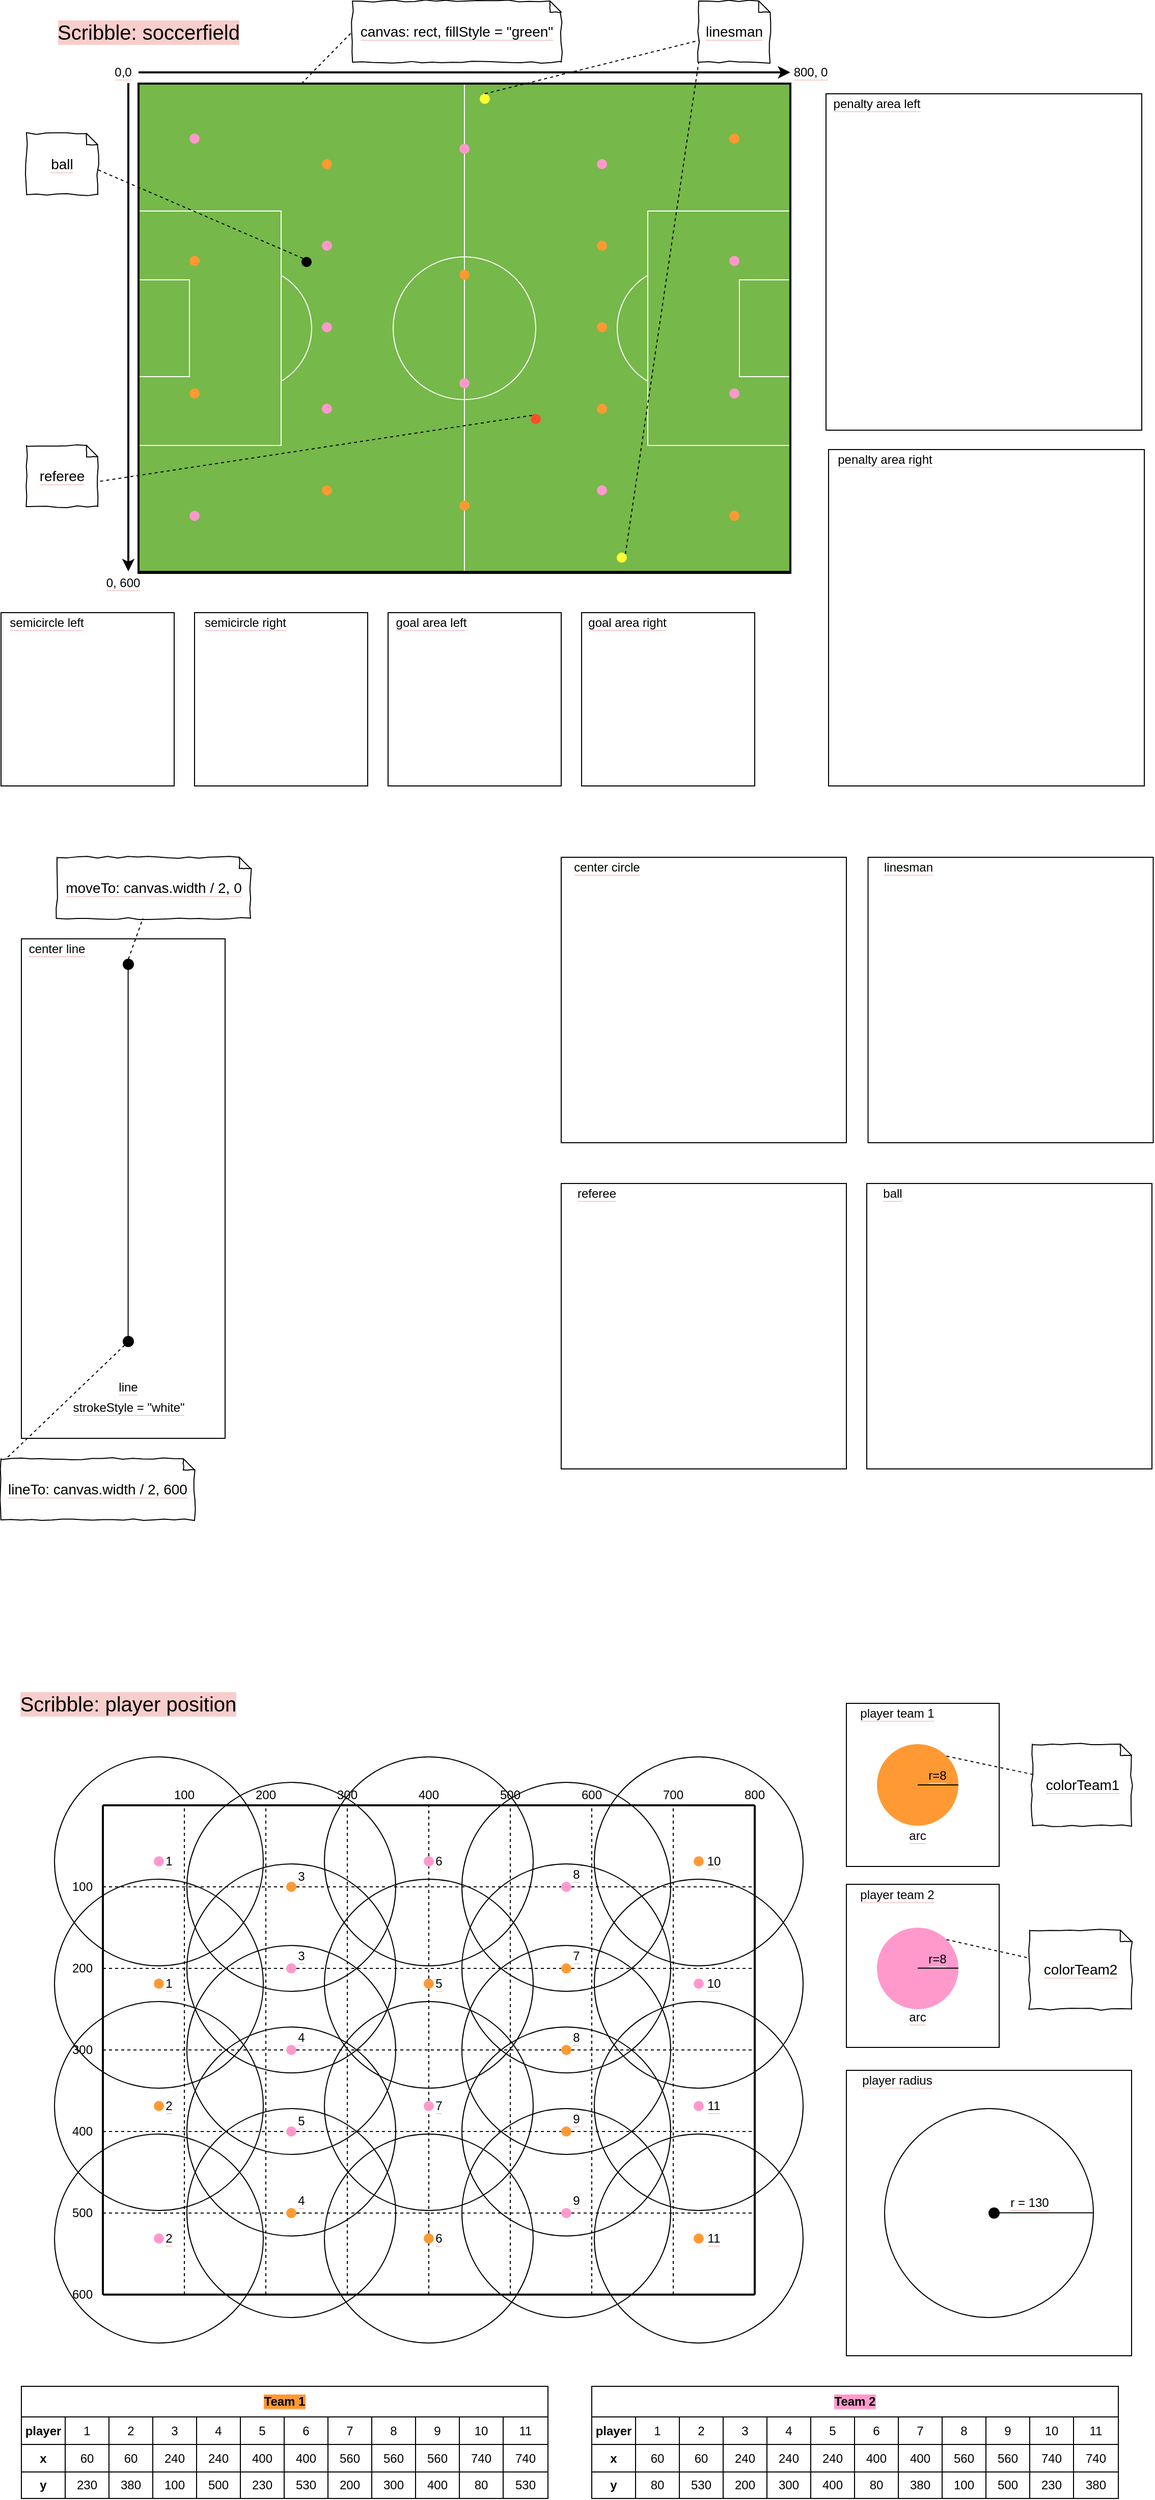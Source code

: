 <mxfile version="14.5.1" type="device"><diagram id="Er3bULFg0c3FRBNuXx6Y" name="Seite-1"><mxGraphModel dx="3555" dy="3709" grid="1" gridSize="10" guides="1" tooltips="1" connect="1" arrows="1" fold="1" page="1" pageScale="1" pageWidth="1169" pageHeight="827" math="0" shadow="0"><root><mxCell id="0"/><mxCell id="1" parent="0"/><mxCell id="TKCy2QoiOZrfYQ9-8DNx-225" value="" style="rounded=0;whiteSpace=wrap;html=1;shadow=0;labelBackgroundColor=#F8CECC;comic=0;sketch=0;strokeWidth=1;fontColor=#000000;fillColor=none;" vertex="1" parent="1"><mxGeometry x="850" y="30" width="150" height="160" as="geometry"/></mxCell><mxCell id="TKCy2QoiOZrfYQ9-8DNx-224" value="" style="rounded=0;whiteSpace=wrap;html=1;shadow=0;labelBackgroundColor=#F8CECC;comic=0;sketch=0;strokeWidth=1;fontColor=#000000;fillColor=none;glass=0;" vertex="1" parent="1"><mxGeometry x="850" y="207.5" width="150" height="160" as="geometry"/></mxCell><mxCell id="TKCy2QoiOZrfYQ9-8DNx-1" value="" style="endArrow=none;html=1;jumpSize=7;strokeWidth=2;" edge="1" parent="1"><mxGeometry width="50" height="50" relative="1" as="geometry"><mxPoint x="120" y="130" as="sourcePoint"/><mxPoint x="760" y="130" as="targetPoint"/></mxGeometry></mxCell><mxCell id="TKCy2QoiOZrfYQ9-8DNx-2" value="" style="endArrow=none;html=1;strokeWidth=2;" edge="1" parent="1"><mxGeometry width="50" height="50" relative="1" as="geometry"><mxPoint x="120" y="610" as="sourcePoint"/><mxPoint x="760" y="610" as="targetPoint"/></mxGeometry></mxCell><mxCell id="TKCy2QoiOZrfYQ9-8DNx-3" value="" style="endArrow=none;html=1;strokeWidth=2;" edge="1" parent="1"><mxGeometry width="50" height="50" relative="1" as="geometry"><mxPoint x="760" y="610" as="sourcePoint"/><mxPoint x="760" y="130" as="targetPoint"/></mxGeometry></mxCell><mxCell id="TKCy2QoiOZrfYQ9-8DNx-4" value="" style="endArrow=none;html=1;strokeWidth=2;" edge="1" parent="1"><mxGeometry width="50" height="50" relative="1" as="geometry"><mxPoint x="120" y="610" as="sourcePoint"/><mxPoint x="120" y="130" as="targetPoint"/></mxGeometry></mxCell><mxCell id="TKCy2QoiOZrfYQ9-8DNx-6" value="" style="endArrow=none;html=1;strokeWidth=1;dashed=1;" edge="1" parent="1" source="TKCy2QoiOZrfYQ9-8DNx-157"><mxGeometry width="50" height="50" relative="1" as="geometry"><mxPoint x="120" y="210" as="sourcePoint"/><mxPoint x="760" y="210" as="targetPoint"/></mxGeometry></mxCell><mxCell id="TKCy2QoiOZrfYQ9-8DNx-7" value="" style="endArrow=none;html=1;strokeWidth=1;dashed=1;" edge="1" parent="1" source="TKCy2QoiOZrfYQ9-8DNx-159"><mxGeometry width="50" height="50" relative="1" as="geometry"><mxPoint x="120" y="290" as="sourcePoint"/><mxPoint x="760" y="290" as="targetPoint"/></mxGeometry></mxCell><mxCell id="TKCy2QoiOZrfYQ9-8DNx-8" value="" style="endArrow=none;html=1;strokeWidth=1;dashed=1;" edge="1" parent="1" source="TKCy2QoiOZrfYQ9-8DNx-161"><mxGeometry width="50" height="50" relative="1" as="geometry"><mxPoint x="120" y="370" as="sourcePoint"/><mxPoint x="760" y="370" as="targetPoint"/></mxGeometry></mxCell><mxCell id="TKCy2QoiOZrfYQ9-8DNx-9" value="" style="endArrow=none;html=1;strokeWidth=1;dashed=1;" edge="1" parent="1" source="TKCy2QoiOZrfYQ9-8DNx-153"><mxGeometry width="50" height="50" relative="1" as="geometry"><mxPoint x="120" y="450" as="sourcePoint"/><mxPoint x="760" y="450" as="targetPoint"/></mxGeometry></mxCell><mxCell id="TKCy2QoiOZrfYQ9-8DNx-10" value="" style="endArrow=none;html=1;strokeWidth=1;dashed=1;" edge="1" parent="1"><mxGeometry width="50" height="50" relative="1" as="geometry"><mxPoint x="680" y="610" as="sourcePoint"/><mxPoint x="680" y="130" as="targetPoint"/></mxGeometry></mxCell><mxCell id="TKCy2QoiOZrfYQ9-8DNx-11" value="" style="endArrow=none;html=1;strokeWidth=1;dashed=1;" edge="1" parent="1"><mxGeometry width="50" height="50" relative="1" as="geometry"><mxPoint x="600" y="610" as="sourcePoint"/><mxPoint x="600" y="130" as="targetPoint"/></mxGeometry></mxCell><mxCell id="TKCy2QoiOZrfYQ9-8DNx-12" value="" style="endArrow=none;html=1;strokeWidth=1;dashed=1;" edge="1" parent="1"><mxGeometry width="50" height="50" relative="1" as="geometry"><mxPoint x="520" y="610" as="sourcePoint"/><mxPoint x="520" y="130" as="targetPoint"/></mxGeometry></mxCell><mxCell id="TKCy2QoiOZrfYQ9-8DNx-13" value="" style="endArrow=none;html=1;strokeWidth=1;dashed=1;" edge="1" parent="1" source="TKCy2QoiOZrfYQ9-8DNx-140"><mxGeometry width="50" height="50" relative="1" as="geometry"><mxPoint x="440" y="610" as="sourcePoint"/><mxPoint x="440" y="130" as="targetPoint"/></mxGeometry></mxCell><mxCell id="TKCy2QoiOZrfYQ9-8DNx-14" value="" style="endArrow=none;html=1;strokeWidth=1;dashed=1;" edge="1" parent="1"><mxGeometry width="50" height="50" relative="1" as="geometry"><mxPoint x="360" y="610" as="sourcePoint"/><mxPoint x="360" y="130" as="targetPoint"/></mxGeometry></mxCell><mxCell id="TKCy2QoiOZrfYQ9-8DNx-15" value="" style="endArrow=none;html=1;strokeWidth=1;dashed=1;" edge="1" parent="1"><mxGeometry width="50" height="50" relative="1" as="geometry"><mxPoint x="280" y="610" as="sourcePoint"/><mxPoint x="280" y="130" as="targetPoint"/></mxGeometry></mxCell><mxCell id="TKCy2QoiOZrfYQ9-8DNx-16" value="" style="endArrow=none;html=1;strokeWidth=1;dashed=1;" edge="1" parent="1"><mxGeometry width="50" height="50" relative="1" as="geometry"><mxPoint x="200" y="610" as="sourcePoint"/><mxPoint x="200" y="130" as="targetPoint"/></mxGeometry></mxCell><mxCell id="TKCy2QoiOZrfYQ9-8DNx-18" value="100" style="text;html=1;strokeColor=none;fillColor=none;align=center;verticalAlign=middle;whiteSpace=wrap;rounded=0;" vertex="1" parent="1"><mxGeometry x="180" y="110" width="40" height="20" as="geometry"/></mxCell><mxCell id="TKCy2QoiOZrfYQ9-8DNx-19" value="200" style="text;html=1;strokeColor=none;fillColor=none;align=center;verticalAlign=middle;whiteSpace=wrap;rounded=0;" vertex="1" parent="1"><mxGeometry x="260" y="110" width="40" height="20" as="geometry"/></mxCell><mxCell id="TKCy2QoiOZrfYQ9-8DNx-20" value="300" style="text;html=1;strokeColor=none;fillColor=none;align=center;verticalAlign=middle;whiteSpace=wrap;rounded=0;" vertex="1" parent="1"><mxGeometry x="340" y="110" width="40" height="20" as="geometry"/></mxCell><mxCell id="TKCy2QoiOZrfYQ9-8DNx-21" value="400" style="text;html=1;strokeColor=none;fillColor=none;align=center;verticalAlign=middle;whiteSpace=wrap;rounded=0;" vertex="1" parent="1"><mxGeometry x="420" y="110" width="40" height="20" as="geometry"/></mxCell><mxCell id="TKCy2QoiOZrfYQ9-8DNx-22" value="500" style="text;html=1;strokeColor=none;fillColor=none;align=center;verticalAlign=middle;whiteSpace=wrap;rounded=0;" vertex="1" parent="1"><mxGeometry x="500" y="110" width="40" height="20" as="geometry"/></mxCell><mxCell id="TKCy2QoiOZrfYQ9-8DNx-23" value="600" style="text;html=1;strokeColor=none;fillColor=none;align=center;verticalAlign=middle;whiteSpace=wrap;rounded=0;" vertex="1" parent="1"><mxGeometry x="580" y="110" width="40" height="20" as="geometry"/></mxCell><mxCell id="TKCy2QoiOZrfYQ9-8DNx-24" value="700" style="text;html=1;strokeColor=none;fillColor=none;align=center;verticalAlign=middle;whiteSpace=wrap;rounded=0;" vertex="1" parent="1"><mxGeometry x="660" y="110" width="40" height="20" as="geometry"/></mxCell><mxCell id="TKCy2QoiOZrfYQ9-8DNx-25" value="800" style="text;html=1;strokeColor=none;fillColor=none;align=center;verticalAlign=middle;whiteSpace=wrap;rounded=0;" vertex="1" parent="1"><mxGeometry x="740" y="110" width="40" height="20" as="geometry"/></mxCell><mxCell id="TKCy2QoiOZrfYQ9-8DNx-26" value="100" style="text;html=1;strokeColor=none;fillColor=none;align=center;verticalAlign=middle;whiteSpace=wrap;rounded=0;" vertex="1" parent="1"><mxGeometry x="80" y="200" width="40" height="20" as="geometry"/></mxCell><mxCell id="TKCy2QoiOZrfYQ9-8DNx-27" value="200" style="text;html=1;strokeColor=none;fillColor=none;align=center;verticalAlign=middle;whiteSpace=wrap;rounded=0;" vertex="1" parent="1"><mxGeometry x="80" y="280" width="40" height="20" as="geometry"/></mxCell><mxCell id="TKCy2QoiOZrfYQ9-8DNx-28" value="300" style="text;html=1;strokeColor=none;fillColor=none;align=center;verticalAlign=middle;whiteSpace=wrap;rounded=0;" vertex="1" parent="1"><mxGeometry x="80" y="360" width="40" height="20" as="geometry"/></mxCell><mxCell id="TKCy2QoiOZrfYQ9-8DNx-29" value="400" style="text;html=1;strokeColor=none;fillColor=none;align=center;verticalAlign=middle;whiteSpace=wrap;rounded=0;" vertex="1" parent="1"><mxGeometry x="80" y="440" width="40" height="20" as="geometry"/></mxCell><mxCell id="TKCy2QoiOZrfYQ9-8DNx-30" value="500" style="text;html=1;strokeColor=none;fillColor=none;align=center;verticalAlign=middle;whiteSpace=wrap;rounded=0;" vertex="1" parent="1"><mxGeometry x="80" y="520" width="40" height="20" as="geometry"/></mxCell><mxCell id="TKCy2QoiOZrfYQ9-8DNx-31" value="" style="endArrow=none;html=1;strokeWidth=1;dashed=1;" edge="1" parent="1" source="TKCy2QoiOZrfYQ9-8DNx-164"><mxGeometry width="50" height="50" relative="1" as="geometry"><mxPoint x="120" y="530" as="sourcePoint"/><mxPoint x="760" y="530" as="targetPoint"/></mxGeometry></mxCell><mxCell id="TKCy2QoiOZrfYQ9-8DNx-32" value="600" style="text;html=1;strokeColor=none;fillColor=none;align=center;verticalAlign=middle;whiteSpace=wrap;rounded=0;" vertex="1" parent="1"><mxGeometry x="80" y="600" width="40" height="20" as="geometry"/></mxCell><mxCell id="TKCy2QoiOZrfYQ9-8DNx-35" value="&lt;font style=&quot;font-size: 20px&quot;&gt;Scribble: player position&lt;/font&gt;" style="text;html=1;strokeColor=none;fillColor=none;align=center;verticalAlign=middle;whiteSpace=wrap;rounded=0;labelBackgroundColor=#F8CECC;" vertex="1" parent="1"><mxGeometry x="20" y="20" width="250" height="20" as="geometry"/></mxCell><mxCell id="TKCy2QoiOZrfYQ9-8DNx-37" value="&lt;span style=&quot;background-color: rgb(255 , 153 , 51)&quot;&gt;Team 1&lt;/span&gt;" style="shape=table;html=1;whiteSpace=wrap;startSize=30;container=1;collapsible=0;childLayout=tableLayout;fontStyle=1;align=center;labelBackgroundColor=#F8CECC;strokeWidth=1;fontColor=#000000;" vertex="1" parent="1"><mxGeometry x="40" y="700" width="517" height="110" as="geometry"/></mxCell><mxCell id="TKCy2QoiOZrfYQ9-8DNx-50" style="shape=partialRectangle;html=1;whiteSpace=wrap;collapsible=0;dropTarget=0;pointerEvents=0;fillColor=none;top=0;left=0;bottom=0;right=0;points=[[0,0.5],[1,0.5]];portConstraint=eastwest;" vertex="1" parent="TKCy2QoiOZrfYQ9-8DNx-37"><mxGeometry y="30" width="517" height="27" as="geometry"/></mxCell><mxCell id="TKCy2QoiOZrfYQ9-8DNx-83" value="&lt;b&gt;player&lt;/b&gt;" style="shape=partialRectangle;html=1;whiteSpace=wrap;connectable=0;fillColor=none;top=0;left=0;bottom=0;right=0;overflow=hidden;" vertex="1" parent="TKCy2QoiOZrfYQ9-8DNx-50"><mxGeometry width="43" height="27" as="geometry"/></mxCell><mxCell id="TKCy2QoiOZrfYQ9-8DNx-80" value="1" style="shape=partialRectangle;html=1;whiteSpace=wrap;connectable=0;fillColor=none;top=0;left=0;bottom=0;right=0;overflow=hidden;" vertex="1" parent="TKCy2QoiOZrfYQ9-8DNx-50"><mxGeometry x="43" width="43" height="27" as="geometry"/></mxCell><mxCell id="TKCy2QoiOZrfYQ9-8DNx-77" value="2" style="shape=partialRectangle;html=1;whiteSpace=wrap;connectable=0;fillColor=none;top=0;left=0;bottom=0;right=0;overflow=hidden;" vertex="1" parent="TKCy2QoiOZrfYQ9-8DNx-50"><mxGeometry x="86" width="43" height="27" as="geometry"/></mxCell><mxCell id="TKCy2QoiOZrfYQ9-8DNx-74" value="3" style="shape=partialRectangle;html=1;whiteSpace=wrap;connectable=0;fillColor=none;top=0;left=0;bottom=0;right=0;overflow=hidden;" vertex="1" parent="TKCy2QoiOZrfYQ9-8DNx-50"><mxGeometry x="129" width="43" height="27" as="geometry"/></mxCell><mxCell id="TKCy2QoiOZrfYQ9-8DNx-71" value="4" style="shape=partialRectangle;html=1;whiteSpace=wrap;connectable=0;fillColor=none;top=0;left=0;bottom=0;right=0;overflow=hidden;" vertex="1" parent="TKCy2QoiOZrfYQ9-8DNx-50"><mxGeometry x="172" width="43" height="27" as="geometry"/></mxCell><mxCell id="TKCy2QoiOZrfYQ9-8DNx-68" value="5" style="shape=partialRectangle;html=1;whiteSpace=wrap;connectable=0;fillColor=none;top=0;left=0;bottom=0;right=0;overflow=hidden;" vertex="1" parent="TKCy2QoiOZrfYQ9-8DNx-50"><mxGeometry x="215" width="43" height="27" as="geometry"/></mxCell><mxCell id="TKCy2QoiOZrfYQ9-8DNx-65" value="6" style="shape=partialRectangle;html=1;whiteSpace=wrap;connectable=0;fillColor=none;top=0;left=0;bottom=0;right=0;overflow=hidden;" vertex="1" parent="TKCy2QoiOZrfYQ9-8DNx-50"><mxGeometry x="258" width="43" height="27" as="geometry"/></mxCell><mxCell id="TKCy2QoiOZrfYQ9-8DNx-62" value="7" style="shape=partialRectangle;html=1;whiteSpace=wrap;connectable=0;fillColor=none;top=0;left=0;bottom=0;right=0;overflow=hidden;" vertex="1" parent="TKCy2QoiOZrfYQ9-8DNx-50"><mxGeometry x="301" width="43" height="27" as="geometry"/></mxCell><mxCell id="TKCy2QoiOZrfYQ9-8DNx-59" value="8" style="shape=partialRectangle;html=1;whiteSpace=wrap;connectable=0;fillColor=none;top=0;left=0;bottom=0;right=0;overflow=hidden;" vertex="1" parent="TKCy2QoiOZrfYQ9-8DNx-50"><mxGeometry x="344" width="43" height="27" as="geometry"/></mxCell><mxCell id="TKCy2QoiOZrfYQ9-8DNx-56" value="9" style="shape=partialRectangle;html=1;whiteSpace=wrap;connectable=0;fillColor=none;top=0;left=0;bottom=0;right=0;overflow=hidden;" vertex="1" parent="TKCy2QoiOZrfYQ9-8DNx-50"><mxGeometry x="387" width="43" height="27" as="geometry"/></mxCell><mxCell id="TKCy2QoiOZrfYQ9-8DNx-51" value="10" style="shape=partialRectangle;html=1;whiteSpace=wrap;connectable=0;fillColor=none;top=0;left=0;bottom=0;right=0;overflow=hidden;" vertex="1" parent="TKCy2QoiOZrfYQ9-8DNx-50"><mxGeometry x="430" width="43" height="27" as="geometry"/></mxCell><mxCell id="TKCy2QoiOZrfYQ9-8DNx-52" value="11" style="shape=partialRectangle;html=1;whiteSpace=wrap;connectable=0;fillColor=none;top=0;left=0;bottom=0;right=0;overflow=hidden;" vertex="1" parent="TKCy2QoiOZrfYQ9-8DNx-50"><mxGeometry x="473" width="44" height="27" as="geometry"/></mxCell><mxCell id="TKCy2QoiOZrfYQ9-8DNx-38" value="" style="shape=partialRectangle;html=1;whiteSpace=wrap;collapsible=0;dropTarget=0;pointerEvents=0;fillColor=none;top=0;left=0;bottom=0;right=0;points=[[0,0.5],[1,0.5]];portConstraint=eastwest;" vertex="1" parent="TKCy2QoiOZrfYQ9-8DNx-37"><mxGeometry y="57" width="517" height="27" as="geometry"/></mxCell><mxCell id="TKCy2QoiOZrfYQ9-8DNx-84" value="&lt;b&gt;x&lt;/b&gt;" style="shape=partialRectangle;html=1;whiteSpace=wrap;connectable=0;fillColor=none;top=0;left=0;bottom=0;right=0;overflow=hidden;" vertex="1" parent="TKCy2QoiOZrfYQ9-8DNx-38"><mxGeometry width="43" height="27" as="geometry"/></mxCell><mxCell id="TKCy2QoiOZrfYQ9-8DNx-81" value="60" style="shape=partialRectangle;html=1;whiteSpace=wrap;connectable=0;fillColor=none;top=0;left=0;bottom=0;right=0;overflow=hidden;" vertex="1" parent="TKCy2QoiOZrfYQ9-8DNx-38"><mxGeometry x="43" width="43" height="27" as="geometry"/></mxCell><mxCell id="TKCy2QoiOZrfYQ9-8DNx-78" value="60" style="shape=partialRectangle;html=1;whiteSpace=wrap;connectable=0;fillColor=none;top=0;left=0;bottom=0;right=0;overflow=hidden;" vertex="1" parent="TKCy2QoiOZrfYQ9-8DNx-38"><mxGeometry x="86" width="43" height="27" as="geometry"/></mxCell><mxCell id="TKCy2QoiOZrfYQ9-8DNx-75" value="240" style="shape=partialRectangle;html=1;whiteSpace=wrap;connectable=0;fillColor=none;top=0;left=0;bottom=0;right=0;overflow=hidden;" vertex="1" parent="TKCy2QoiOZrfYQ9-8DNx-38"><mxGeometry x="129" width="43" height="27" as="geometry"/></mxCell><mxCell id="TKCy2QoiOZrfYQ9-8DNx-72" value="240" style="shape=partialRectangle;html=1;whiteSpace=wrap;connectable=0;fillColor=none;top=0;left=0;bottom=0;right=0;overflow=hidden;" vertex="1" parent="TKCy2QoiOZrfYQ9-8DNx-38"><mxGeometry x="172" width="43" height="27" as="geometry"/></mxCell><mxCell id="TKCy2QoiOZrfYQ9-8DNx-69" value="400" style="shape=partialRectangle;html=1;whiteSpace=wrap;connectable=0;fillColor=none;top=0;left=0;bottom=0;right=0;overflow=hidden;" vertex="1" parent="TKCy2QoiOZrfYQ9-8DNx-38"><mxGeometry x="215" width="43" height="27" as="geometry"/></mxCell><mxCell id="TKCy2QoiOZrfYQ9-8DNx-66" value="400" style="shape=partialRectangle;html=1;whiteSpace=wrap;connectable=0;fillColor=none;top=0;left=0;bottom=0;right=0;overflow=hidden;" vertex="1" parent="TKCy2QoiOZrfYQ9-8DNx-38"><mxGeometry x="258" width="43" height="27" as="geometry"/></mxCell><mxCell id="TKCy2QoiOZrfYQ9-8DNx-63" value="560" style="shape=partialRectangle;html=1;whiteSpace=wrap;connectable=0;fillColor=none;top=0;left=0;bottom=0;right=0;overflow=hidden;" vertex="1" parent="TKCy2QoiOZrfYQ9-8DNx-38"><mxGeometry x="301" width="43" height="27" as="geometry"/></mxCell><mxCell id="TKCy2QoiOZrfYQ9-8DNx-60" value="560" style="shape=partialRectangle;html=1;whiteSpace=wrap;connectable=0;fillColor=none;top=0;left=0;bottom=0;right=0;overflow=hidden;" vertex="1" parent="TKCy2QoiOZrfYQ9-8DNx-38"><mxGeometry x="344" width="43" height="27" as="geometry"/></mxCell><mxCell id="TKCy2QoiOZrfYQ9-8DNx-57" value="560" style="shape=partialRectangle;html=1;whiteSpace=wrap;connectable=0;fillColor=none;top=0;left=0;bottom=0;right=0;overflow=hidden;" vertex="1" parent="TKCy2QoiOZrfYQ9-8DNx-38"><mxGeometry x="387" width="43" height="27" as="geometry"/></mxCell><mxCell id="TKCy2QoiOZrfYQ9-8DNx-39" value="740" style="shape=partialRectangle;html=1;whiteSpace=wrap;connectable=0;fillColor=none;top=0;left=0;bottom=0;right=0;overflow=hidden;" vertex="1" parent="TKCy2QoiOZrfYQ9-8DNx-38"><mxGeometry x="430" width="43" height="27" as="geometry"/></mxCell><mxCell id="TKCy2QoiOZrfYQ9-8DNx-40" value="740" style="shape=partialRectangle;html=1;whiteSpace=wrap;connectable=0;fillColor=none;top=0;left=0;bottom=0;right=0;overflow=hidden;" vertex="1" parent="TKCy2QoiOZrfYQ9-8DNx-38"><mxGeometry x="473" width="44" height="27" as="geometry"/></mxCell><mxCell id="TKCy2QoiOZrfYQ9-8DNx-42" value="" style="shape=partialRectangle;html=1;whiteSpace=wrap;collapsible=0;dropTarget=0;pointerEvents=0;fillColor=none;top=0;left=0;bottom=0;right=0;points=[[0,0.5],[1,0.5]];portConstraint=eastwest;" vertex="1" parent="TKCy2QoiOZrfYQ9-8DNx-37"><mxGeometry y="84" width="517" height="26" as="geometry"/></mxCell><mxCell id="TKCy2QoiOZrfYQ9-8DNx-85" value="&lt;b&gt;y&lt;/b&gt;" style="shape=partialRectangle;html=1;whiteSpace=wrap;connectable=0;fillColor=none;top=0;left=0;bottom=0;right=0;overflow=hidden;" vertex="1" parent="TKCy2QoiOZrfYQ9-8DNx-42"><mxGeometry width="43" height="26" as="geometry"/></mxCell><mxCell id="TKCy2QoiOZrfYQ9-8DNx-82" value="230" style="shape=partialRectangle;html=1;whiteSpace=wrap;connectable=0;fillColor=none;top=0;left=0;bottom=0;right=0;overflow=hidden;" vertex="1" parent="TKCy2QoiOZrfYQ9-8DNx-42"><mxGeometry x="43" width="43" height="26" as="geometry"/></mxCell><mxCell id="TKCy2QoiOZrfYQ9-8DNx-79" value="380" style="shape=partialRectangle;html=1;whiteSpace=wrap;connectable=0;fillColor=none;top=0;left=0;bottom=0;right=0;overflow=hidden;" vertex="1" parent="TKCy2QoiOZrfYQ9-8DNx-42"><mxGeometry x="86" width="43" height="26" as="geometry"/></mxCell><mxCell id="TKCy2QoiOZrfYQ9-8DNx-76" value="100" style="shape=partialRectangle;html=1;whiteSpace=wrap;connectable=0;fillColor=none;top=0;left=0;bottom=0;right=0;overflow=hidden;" vertex="1" parent="TKCy2QoiOZrfYQ9-8DNx-42"><mxGeometry x="129" width="43" height="26" as="geometry"/></mxCell><mxCell id="TKCy2QoiOZrfYQ9-8DNx-73" value="500" style="shape=partialRectangle;html=1;whiteSpace=wrap;connectable=0;fillColor=none;top=0;left=0;bottom=0;right=0;overflow=hidden;" vertex="1" parent="TKCy2QoiOZrfYQ9-8DNx-42"><mxGeometry x="172" width="43" height="26" as="geometry"/></mxCell><mxCell id="TKCy2QoiOZrfYQ9-8DNx-70" value="230" style="shape=partialRectangle;html=1;whiteSpace=wrap;connectable=0;fillColor=none;top=0;left=0;bottom=0;right=0;overflow=hidden;" vertex="1" parent="TKCy2QoiOZrfYQ9-8DNx-42"><mxGeometry x="215" width="43" height="26" as="geometry"/></mxCell><mxCell id="TKCy2QoiOZrfYQ9-8DNx-67" value="530" style="shape=partialRectangle;html=1;whiteSpace=wrap;connectable=0;fillColor=none;top=0;left=0;bottom=0;right=0;overflow=hidden;" vertex="1" parent="TKCy2QoiOZrfYQ9-8DNx-42"><mxGeometry x="258" width="43" height="26" as="geometry"/></mxCell><mxCell id="TKCy2QoiOZrfYQ9-8DNx-64" value="200" style="shape=partialRectangle;html=1;whiteSpace=wrap;connectable=0;fillColor=none;top=0;left=0;bottom=0;right=0;overflow=hidden;" vertex="1" parent="TKCy2QoiOZrfYQ9-8DNx-42"><mxGeometry x="301" width="43" height="26" as="geometry"/></mxCell><mxCell id="TKCy2QoiOZrfYQ9-8DNx-61" value="300" style="shape=partialRectangle;html=1;whiteSpace=wrap;connectable=0;fillColor=none;top=0;left=0;bottom=0;right=0;overflow=hidden;" vertex="1" parent="TKCy2QoiOZrfYQ9-8DNx-42"><mxGeometry x="344" width="43" height="26" as="geometry"/></mxCell><mxCell id="TKCy2QoiOZrfYQ9-8DNx-58" value="400" style="shape=partialRectangle;html=1;whiteSpace=wrap;connectable=0;fillColor=none;top=0;left=0;bottom=0;right=0;overflow=hidden;" vertex="1" parent="TKCy2QoiOZrfYQ9-8DNx-42"><mxGeometry x="387" width="43" height="26" as="geometry"/></mxCell><mxCell id="TKCy2QoiOZrfYQ9-8DNx-43" value="80" style="shape=partialRectangle;html=1;whiteSpace=wrap;connectable=0;fillColor=none;top=0;left=0;bottom=0;right=0;overflow=hidden;" vertex="1" parent="TKCy2QoiOZrfYQ9-8DNx-42"><mxGeometry x="430" width="43" height="26" as="geometry"/></mxCell><mxCell id="TKCy2QoiOZrfYQ9-8DNx-44" value="530" style="shape=partialRectangle;html=1;whiteSpace=wrap;connectable=0;fillColor=none;top=0;left=0;bottom=0;right=0;overflow=hidden;" vertex="1" parent="TKCy2QoiOZrfYQ9-8DNx-42"><mxGeometry x="473" width="44" height="26" as="geometry"/></mxCell><mxCell id="TKCy2QoiOZrfYQ9-8DNx-86" value="&lt;span style=&quot;background-color: rgb(255 , 153 , 204)&quot;&gt;Team 2&lt;/span&gt;" style="shape=table;html=1;whiteSpace=wrap;startSize=30;container=1;collapsible=0;childLayout=tableLayout;fontStyle=1;align=center;labelBackgroundColor=#F8CECC;strokeWidth=1;fontColor=#000000;" vertex="1" parent="1"><mxGeometry x="600" y="700" width="517" height="110" as="geometry"/></mxCell><mxCell id="TKCy2QoiOZrfYQ9-8DNx-87" style="shape=partialRectangle;html=1;whiteSpace=wrap;collapsible=0;dropTarget=0;pointerEvents=0;fillColor=none;top=0;left=0;bottom=0;right=0;points=[[0,0.5],[1,0.5]];portConstraint=eastwest;" vertex="1" parent="TKCy2QoiOZrfYQ9-8DNx-86"><mxGeometry y="30" width="517" height="27" as="geometry"/></mxCell><mxCell id="TKCy2QoiOZrfYQ9-8DNx-88" value="&lt;b&gt;player&lt;/b&gt;" style="shape=partialRectangle;html=1;whiteSpace=wrap;connectable=0;fillColor=none;top=0;left=0;bottom=0;right=0;overflow=hidden;" vertex="1" parent="TKCy2QoiOZrfYQ9-8DNx-87"><mxGeometry width="43" height="27" as="geometry"/></mxCell><mxCell id="TKCy2QoiOZrfYQ9-8DNx-89" value="1" style="shape=partialRectangle;html=1;whiteSpace=wrap;connectable=0;fillColor=none;top=0;left=0;bottom=0;right=0;overflow=hidden;" vertex="1" parent="TKCy2QoiOZrfYQ9-8DNx-87"><mxGeometry x="43" width="43" height="27" as="geometry"/></mxCell><mxCell id="TKCy2QoiOZrfYQ9-8DNx-90" value="2" style="shape=partialRectangle;html=1;whiteSpace=wrap;connectable=0;fillColor=none;top=0;left=0;bottom=0;right=0;overflow=hidden;" vertex="1" parent="TKCy2QoiOZrfYQ9-8DNx-87"><mxGeometry x="86" width="43" height="27" as="geometry"/></mxCell><mxCell id="TKCy2QoiOZrfYQ9-8DNx-91" value="3" style="shape=partialRectangle;html=1;whiteSpace=wrap;connectable=0;fillColor=none;top=0;left=0;bottom=0;right=0;overflow=hidden;" vertex="1" parent="TKCy2QoiOZrfYQ9-8DNx-87"><mxGeometry x="129" width="43" height="27" as="geometry"/></mxCell><mxCell id="TKCy2QoiOZrfYQ9-8DNx-92" value="4" style="shape=partialRectangle;html=1;whiteSpace=wrap;connectable=0;fillColor=none;top=0;left=0;bottom=0;right=0;overflow=hidden;" vertex="1" parent="TKCy2QoiOZrfYQ9-8DNx-87"><mxGeometry x="172" width="43" height="27" as="geometry"/></mxCell><mxCell id="TKCy2QoiOZrfYQ9-8DNx-93" value="5" style="shape=partialRectangle;html=1;whiteSpace=wrap;connectable=0;fillColor=none;top=0;left=0;bottom=0;right=0;overflow=hidden;" vertex="1" parent="TKCy2QoiOZrfYQ9-8DNx-87"><mxGeometry x="215" width="43" height="27" as="geometry"/></mxCell><mxCell id="TKCy2QoiOZrfYQ9-8DNx-94" value="6" style="shape=partialRectangle;html=1;whiteSpace=wrap;connectable=0;fillColor=none;top=0;left=0;bottom=0;right=0;overflow=hidden;" vertex="1" parent="TKCy2QoiOZrfYQ9-8DNx-87"><mxGeometry x="258" width="43" height="27" as="geometry"/></mxCell><mxCell id="TKCy2QoiOZrfYQ9-8DNx-95" value="7" style="shape=partialRectangle;html=1;whiteSpace=wrap;connectable=0;fillColor=none;top=0;left=0;bottom=0;right=0;overflow=hidden;" vertex="1" parent="TKCy2QoiOZrfYQ9-8DNx-87"><mxGeometry x="301" width="43" height="27" as="geometry"/></mxCell><mxCell id="TKCy2QoiOZrfYQ9-8DNx-96" value="8" style="shape=partialRectangle;html=1;whiteSpace=wrap;connectable=0;fillColor=none;top=0;left=0;bottom=0;right=0;overflow=hidden;" vertex="1" parent="TKCy2QoiOZrfYQ9-8DNx-87"><mxGeometry x="344" width="43" height="27" as="geometry"/></mxCell><mxCell id="TKCy2QoiOZrfYQ9-8DNx-97" value="9" style="shape=partialRectangle;html=1;whiteSpace=wrap;connectable=0;fillColor=none;top=0;left=0;bottom=0;right=0;overflow=hidden;" vertex="1" parent="TKCy2QoiOZrfYQ9-8DNx-87"><mxGeometry x="387" width="43" height="27" as="geometry"/></mxCell><mxCell id="TKCy2QoiOZrfYQ9-8DNx-98" value="10" style="shape=partialRectangle;html=1;whiteSpace=wrap;connectable=0;fillColor=none;top=0;left=0;bottom=0;right=0;overflow=hidden;" vertex="1" parent="TKCy2QoiOZrfYQ9-8DNx-87"><mxGeometry x="430" width="43" height="27" as="geometry"/></mxCell><mxCell id="TKCy2QoiOZrfYQ9-8DNx-99" value="11" style="shape=partialRectangle;html=1;whiteSpace=wrap;connectable=0;fillColor=none;top=0;left=0;bottom=0;right=0;overflow=hidden;" vertex="1" parent="TKCy2QoiOZrfYQ9-8DNx-87"><mxGeometry x="473" width="44" height="27" as="geometry"/></mxCell><mxCell id="TKCy2QoiOZrfYQ9-8DNx-100" value="" style="shape=partialRectangle;html=1;whiteSpace=wrap;collapsible=0;dropTarget=0;pointerEvents=0;fillColor=none;top=0;left=0;bottom=0;right=0;points=[[0,0.5],[1,0.5]];portConstraint=eastwest;" vertex="1" parent="TKCy2QoiOZrfYQ9-8DNx-86"><mxGeometry y="57" width="517" height="27" as="geometry"/></mxCell><mxCell id="TKCy2QoiOZrfYQ9-8DNx-101" value="&lt;b&gt;x&lt;/b&gt;" style="shape=partialRectangle;html=1;whiteSpace=wrap;connectable=0;fillColor=none;top=0;left=0;bottom=0;right=0;overflow=hidden;" vertex="1" parent="TKCy2QoiOZrfYQ9-8DNx-100"><mxGeometry width="43" height="27" as="geometry"/></mxCell><mxCell id="TKCy2QoiOZrfYQ9-8DNx-102" value="60" style="shape=partialRectangle;html=1;whiteSpace=wrap;connectable=0;fillColor=none;top=0;left=0;bottom=0;right=0;overflow=hidden;" vertex="1" parent="TKCy2QoiOZrfYQ9-8DNx-100"><mxGeometry x="43" width="43" height="27" as="geometry"/></mxCell><mxCell id="TKCy2QoiOZrfYQ9-8DNx-103" value="60" style="shape=partialRectangle;html=1;whiteSpace=wrap;connectable=0;fillColor=none;top=0;left=0;bottom=0;right=0;overflow=hidden;" vertex="1" parent="TKCy2QoiOZrfYQ9-8DNx-100"><mxGeometry x="86" width="43" height="27" as="geometry"/></mxCell><mxCell id="TKCy2QoiOZrfYQ9-8DNx-104" value="240" style="shape=partialRectangle;html=1;whiteSpace=wrap;connectable=0;fillColor=none;top=0;left=0;bottom=0;right=0;overflow=hidden;" vertex="1" parent="TKCy2QoiOZrfYQ9-8DNx-100"><mxGeometry x="129" width="43" height="27" as="geometry"/></mxCell><mxCell id="TKCy2QoiOZrfYQ9-8DNx-105" value="240" style="shape=partialRectangle;html=1;whiteSpace=wrap;connectable=0;fillColor=none;top=0;left=0;bottom=0;right=0;overflow=hidden;" vertex="1" parent="TKCy2QoiOZrfYQ9-8DNx-100"><mxGeometry x="172" width="43" height="27" as="geometry"/></mxCell><mxCell id="TKCy2QoiOZrfYQ9-8DNx-106" value="240" style="shape=partialRectangle;html=1;whiteSpace=wrap;connectable=0;fillColor=none;top=0;left=0;bottom=0;right=0;overflow=hidden;" vertex="1" parent="TKCy2QoiOZrfYQ9-8DNx-100"><mxGeometry x="215" width="43" height="27" as="geometry"/></mxCell><mxCell id="TKCy2QoiOZrfYQ9-8DNx-107" value="400" style="shape=partialRectangle;html=1;whiteSpace=wrap;connectable=0;fillColor=none;top=0;left=0;bottom=0;right=0;overflow=hidden;" vertex="1" parent="TKCy2QoiOZrfYQ9-8DNx-100"><mxGeometry x="258" width="43" height="27" as="geometry"/></mxCell><mxCell id="TKCy2QoiOZrfYQ9-8DNx-108" value="400" style="shape=partialRectangle;html=1;whiteSpace=wrap;connectable=0;fillColor=none;top=0;left=0;bottom=0;right=0;overflow=hidden;" vertex="1" parent="TKCy2QoiOZrfYQ9-8DNx-100"><mxGeometry x="301" width="43" height="27" as="geometry"/></mxCell><mxCell id="TKCy2QoiOZrfYQ9-8DNx-109" value="560" style="shape=partialRectangle;html=1;whiteSpace=wrap;connectable=0;fillColor=none;top=0;left=0;bottom=0;right=0;overflow=hidden;" vertex="1" parent="TKCy2QoiOZrfYQ9-8DNx-100"><mxGeometry x="344" width="43" height="27" as="geometry"/></mxCell><mxCell id="TKCy2QoiOZrfYQ9-8DNx-110" value="560" style="shape=partialRectangle;html=1;whiteSpace=wrap;connectable=0;fillColor=none;top=0;left=0;bottom=0;right=0;overflow=hidden;" vertex="1" parent="TKCy2QoiOZrfYQ9-8DNx-100"><mxGeometry x="387" width="43" height="27" as="geometry"/></mxCell><mxCell id="TKCy2QoiOZrfYQ9-8DNx-111" value="740" style="shape=partialRectangle;html=1;whiteSpace=wrap;connectable=0;fillColor=none;top=0;left=0;bottom=0;right=0;overflow=hidden;" vertex="1" parent="TKCy2QoiOZrfYQ9-8DNx-100"><mxGeometry x="430" width="43" height="27" as="geometry"/></mxCell><mxCell id="TKCy2QoiOZrfYQ9-8DNx-112" value="740" style="shape=partialRectangle;html=1;whiteSpace=wrap;connectable=0;fillColor=none;top=0;left=0;bottom=0;right=0;overflow=hidden;" vertex="1" parent="TKCy2QoiOZrfYQ9-8DNx-100"><mxGeometry x="473" width="44" height="27" as="geometry"/></mxCell><mxCell id="TKCy2QoiOZrfYQ9-8DNx-113" value="" style="shape=partialRectangle;html=1;whiteSpace=wrap;collapsible=0;dropTarget=0;pointerEvents=0;fillColor=none;top=0;left=0;bottom=0;right=0;points=[[0,0.5],[1,0.5]];portConstraint=eastwest;" vertex="1" parent="TKCy2QoiOZrfYQ9-8DNx-86"><mxGeometry y="84" width="517" height="26" as="geometry"/></mxCell><mxCell id="TKCy2QoiOZrfYQ9-8DNx-114" value="&lt;b&gt;y&lt;/b&gt;" style="shape=partialRectangle;html=1;whiteSpace=wrap;connectable=0;fillColor=none;top=0;left=0;bottom=0;right=0;overflow=hidden;" vertex="1" parent="TKCy2QoiOZrfYQ9-8DNx-113"><mxGeometry width="43" height="26" as="geometry"/></mxCell><mxCell id="TKCy2QoiOZrfYQ9-8DNx-115" value="80" style="shape=partialRectangle;html=1;whiteSpace=wrap;connectable=0;fillColor=none;top=0;left=0;bottom=0;right=0;overflow=hidden;" vertex="1" parent="TKCy2QoiOZrfYQ9-8DNx-113"><mxGeometry x="43" width="43" height="26" as="geometry"/></mxCell><mxCell id="TKCy2QoiOZrfYQ9-8DNx-116" value="530" style="shape=partialRectangle;html=1;whiteSpace=wrap;connectable=0;fillColor=none;top=0;left=0;bottom=0;right=0;overflow=hidden;" vertex="1" parent="TKCy2QoiOZrfYQ9-8DNx-113"><mxGeometry x="86" width="43" height="26" as="geometry"/></mxCell><mxCell id="TKCy2QoiOZrfYQ9-8DNx-117" value="200" style="shape=partialRectangle;html=1;whiteSpace=wrap;connectable=0;fillColor=none;top=0;left=0;bottom=0;right=0;overflow=hidden;" vertex="1" parent="TKCy2QoiOZrfYQ9-8DNx-113"><mxGeometry x="129" width="43" height="26" as="geometry"/></mxCell><mxCell id="TKCy2QoiOZrfYQ9-8DNx-118" value="300" style="shape=partialRectangle;html=1;whiteSpace=wrap;connectable=0;fillColor=none;top=0;left=0;bottom=0;right=0;overflow=hidden;" vertex="1" parent="TKCy2QoiOZrfYQ9-8DNx-113"><mxGeometry x="172" width="43" height="26" as="geometry"/></mxCell><mxCell id="TKCy2QoiOZrfYQ9-8DNx-119" value="400" style="shape=partialRectangle;html=1;whiteSpace=wrap;connectable=0;fillColor=none;top=0;left=0;bottom=0;right=0;overflow=hidden;" vertex="1" parent="TKCy2QoiOZrfYQ9-8DNx-113"><mxGeometry x="215" width="43" height="26" as="geometry"/></mxCell><mxCell id="TKCy2QoiOZrfYQ9-8DNx-120" value="80" style="shape=partialRectangle;html=1;whiteSpace=wrap;connectable=0;fillColor=none;top=0;left=0;bottom=0;right=0;overflow=hidden;" vertex="1" parent="TKCy2QoiOZrfYQ9-8DNx-113"><mxGeometry x="258" width="43" height="26" as="geometry"/></mxCell><mxCell id="TKCy2QoiOZrfYQ9-8DNx-121" value="380" style="shape=partialRectangle;html=1;whiteSpace=wrap;connectable=0;fillColor=none;top=0;left=0;bottom=0;right=0;overflow=hidden;" vertex="1" parent="TKCy2QoiOZrfYQ9-8DNx-113"><mxGeometry x="301" width="43" height="26" as="geometry"/></mxCell><mxCell id="TKCy2QoiOZrfYQ9-8DNx-122" value="100" style="shape=partialRectangle;html=1;whiteSpace=wrap;connectable=0;fillColor=none;top=0;left=0;bottom=0;right=0;overflow=hidden;" vertex="1" parent="TKCy2QoiOZrfYQ9-8DNx-113"><mxGeometry x="344" width="43" height="26" as="geometry"/></mxCell><mxCell id="TKCy2QoiOZrfYQ9-8DNx-123" value="500" style="shape=partialRectangle;html=1;whiteSpace=wrap;connectable=0;fillColor=none;top=0;left=0;bottom=0;right=0;overflow=hidden;" vertex="1" parent="TKCy2QoiOZrfYQ9-8DNx-113"><mxGeometry x="387" width="43" height="26" as="geometry"/></mxCell><mxCell id="TKCy2QoiOZrfYQ9-8DNx-124" value="230" style="shape=partialRectangle;html=1;whiteSpace=wrap;connectable=0;fillColor=none;top=0;left=0;bottom=0;right=0;overflow=hidden;" vertex="1" parent="TKCy2QoiOZrfYQ9-8DNx-113"><mxGeometry x="430" width="43" height="26" as="geometry"/></mxCell><mxCell id="TKCy2QoiOZrfYQ9-8DNx-125" value="380" style="shape=partialRectangle;html=1;whiteSpace=wrap;connectable=0;fillColor=none;top=0;left=0;bottom=0;right=0;overflow=hidden;" vertex="1" parent="TKCy2QoiOZrfYQ9-8DNx-113"><mxGeometry x="473" width="44" height="26" as="geometry"/></mxCell><mxCell id="TKCy2QoiOZrfYQ9-8DNx-127" value="" style="whiteSpace=wrap;html=1;aspect=fixed;strokeWidth=1;fillColor=none;" vertex="1" parent="1"><mxGeometry x="850" y="390" width="280" height="280" as="geometry"/></mxCell><mxCell id="TKCy2QoiOZrfYQ9-8DNx-128" value="&lt;font style=&quot;background-color: rgb(255 , 255 , 255) ; font-size: 12px&quot;&gt;player team 1&lt;/font&gt;" style="text;html=1;strokeColor=none;fillColor=none;align=center;verticalAlign=middle;whiteSpace=wrap;rounded=0;labelBackgroundColor=#F8CECC;" vertex="1" parent="1"><mxGeometry x="830" y="30" width="140" height="20" as="geometry"/></mxCell><mxCell id="TKCy2QoiOZrfYQ9-8DNx-129" value="&lt;font style=&quot;background-color: rgb(255 , 255 , 255) ; font-size: 12px&quot;&gt;player radius&lt;/font&gt;" style="text;html=1;strokeColor=none;fillColor=none;align=center;verticalAlign=middle;whiteSpace=wrap;rounded=0;labelBackgroundColor=#F8CECC;" vertex="1" parent="1"><mxGeometry x="830" y="390" width="140" height="20" as="geometry"/></mxCell><mxCell id="TKCy2QoiOZrfYQ9-8DNx-134" value="" style="ellipse;whiteSpace=wrap;html=1;rounded=0;shadow=0;comic=0;labelBackgroundColor=none;strokeWidth=1;fontFamily=Verdana;fontSize=12;fontColor=#000000;align=center;comic=1;sketch=0;fillColor=#FF99CC;strokeColor=none;" vertex="1" parent="1"><mxGeometry x="170" y="180" width="10" height="10" as="geometry"/></mxCell><mxCell id="TKCy2QoiOZrfYQ9-8DNx-135" value="" style="ellipse;whiteSpace=wrap;html=1;rounded=0;shadow=0;comic=0;labelBackgroundColor=none;strokeWidth=1;fontFamily=Verdana;fontSize=12;fontColor=#000000;align=center;comic=1;sketch=0;strokeColor=none;fillColor=#FF9933;" vertex="1" parent="1"><mxGeometry x="170" y="300" width="10" height="10" as="geometry"/></mxCell><mxCell id="TKCy2QoiOZrfYQ9-8DNx-136" value="" style="ellipse;whiteSpace=wrap;html=1;rounded=0;shadow=0;comic=0;labelBackgroundColor=none;strokeWidth=1;fontFamily=Verdana;fontSize=12;fontColor=#000000;align=center;comic=1;sketch=0;fillColor=#FF9933;strokeColor=none;" vertex="1" parent="1"><mxGeometry x="170" y="420" width="10" height="10" as="geometry"/></mxCell><mxCell id="TKCy2QoiOZrfYQ9-8DNx-137" value="" style="ellipse;whiteSpace=wrap;html=1;rounded=0;shadow=0;comic=0;labelBackgroundColor=none;strokeWidth=1;fontFamily=Verdana;fontSize=12;fontColor=#000000;align=center;comic=1;sketch=0;strokeColor=none;fillColor=#FF99CC;" vertex="1" parent="1"><mxGeometry x="170" y="550" width="10" height="10" as="geometry"/></mxCell><mxCell id="TKCy2QoiOZrfYQ9-8DNx-138" value="" style="ellipse;whiteSpace=wrap;html=1;rounded=0;shadow=0;comic=0;labelBackgroundColor=none;strokeWidth=1;fontFamily=Verdana;fontSize=12;fontColor=#000000;align=center;comic=1;sketch=0;strokeColor=none;fillColor=#FF99CC;" vertex="1" parent="1"><mxGeometry x="435" y="180" width="10" height="10" as="geometry"/></mxCell><mxCell id="TKCy2QoiOZrfYQ9-8DNx-139" value="" style="ellipse;whiteSpace=wrap;html=1;rounded=0;shadow=0;comic=0;labelBackgroundColor=none;strokeWidth=1;fontFamily=Verdana;fontSize=12;fontColor=#000000;align=center;comic=1;sketch=0;strokeColor=none;fillColor=#FF9933;" vertex="1" parent="1"><mxGeometry x="435" y="300" width="10" height="10" as="geometry"/></mxCell><mxCell id="TKCy2QoiOZrfYQ9-8DNx-140" value="" style="ellipse;whiteSpace=wrap;html=1;rounded=0;shadow=0;comic=0;labelBackgroundColor=none;strokeWidth=1;fontFamily=Verdana;fontSize=12;fontColor=#000000;align=center;comic=1;sketch=0;strokeColor=none;fillColor=#FF99CC;" vertex="1" parent="1"><mxGeometry x="435" y="420" width="10" height="10" as="geometry"/></mxCell><mxCell id="TKCy2QoiOZrfYQ9-8DNx-141" value="" style="endArrow=none;html=1;strokeWidth=1;dashed=1;" edge="1" parent="1" target="TKCy2QoiOZrfYQ9-8DNx-140"><mxGeometry width="50" height="50" relative="1" as="geometry"><mxPoint x="440" y="610" as="sourcePoint"/><mxPoint x="440" y="130" as="targetPoint"/></mxGeometry></mxCell><mxCell id="TKCy2QoiOZrfYQ9-8DNx-142" value="" style="ellipse;whiteSpace=wrap;html=1;rounded=0;shadow=0;comic=0;labelBackgroundColor=none;strokeWidth=1;fontFamily=Verdana;fontSize=12;fontColor=#000000;align=center;comic=1;sketch=0;strokeColor=none;fillColor=#FF9933;" vertex="1" parent="1"><mxGeometry x="435" y="550" width="10" height="10" as="geometry"/></mxCell><mxCell id="TKCy2QoiOZrfYQ9-8DNx-143" value="" style="ellipse;whiteSpace=wrap;html=1;rounded=0;shadow=0;comic=0;labelBackgroundColor=none;strokeWidth=1;fontFamily=Verdana;fontSize=12;fontColor=#000000;align=center;comic=1;sketch=0;strokeColor=none;fillColor=#FF9933;" vertex="1" parent="1"><mxGeometry x="700" y="180" width="10" height="10" as="geometry"/></mxCell><mxCell id="TKCy2QoiOZrfYQ9-8DNx-144" value="" style="ellipse;whiteSpace=wrap;html=1;rounded=0;shadow=0;comic=0;labelBackgroundColor=none;strokeWidth=1;fontFamily=Verdana;fontSize=12;fontColor=#000000;align=center;comic=1;sketch=0;fillColor=#FF99CC;strokeColor=none;" vertex="1" parent="1"><mxGeometry x="700" y="300" width="10" height="10" as="geometry"/></mxCell><mxCell id="TKCy2QoiOZrfYQ9-8DNx-145" value="" style="ellipse;whiteSpace=wrap;html=1;rounded=0;shadow=0;comic=0;labelBackgroundColor=none;strokeWidth=1;fontFamily=Verdana;fontSize=12;fontColor=#000000;align=center;comic=1;sketch=0;strokeColor=none;fillColor=#FF99CC;" vertex="1" parent="1"><mxGeometry x="700" y="420" width="10" height="10" as="geometry"/></mxCell><mxCell id="TKCy2QoiOZrfYQ9-8DNx-146" value="" style="ellipse;whiteSpace=wrap;html=1;rounded=0;shadow=0;comic=0;labelBackgroundColor=none;strokeWidth=1;fontFamily=Verdana;fontSize=12;fontColor=#000000;align=center;comic=1;sketch=0;strokeColor=none;fillColor=#FF9933;" vertex="1" parent="1"><mxGeometry x="700" y="550" width="10" height="10" as="geometry"/></mxCell><mxCell id="TKCy2QoiOZrfYQ9-8DNx-147" value="" style="ellipse;whiteSpace=wrap;html=1;rounded=0;shadow=0;comic=0;labelBackgroundColor=none;strokeWidth=1;fontFamily=Verdana;fontSize=12;fontColor=#000000;align=center;comic=1;sketch=0;fillColor=#FF9933;strokeColor=none;" vertex="1" parent="1"><mxGeometry x="300" y="205" width="10" height="10" as="geometry"/></mxCell><mxCell id="TKCy2QoiOZrfYQ9-8DNx-148" value="" style="endArrow=none;html=1;strokeWidth=1;dashed=1;" edge="1" parent="1" target="TKCy2QoiOZrfYQ9-8DNx-147"><mxGeometry width="50" height="50" relative="1" as="geometry"><mxPoint x="120" y="210" as="sourcePoint"/><mxPoint x="760" y="210" as="targetPoint"/></mxGeometry></mxCell><mxCell id="TKCy2QoiOZrfYQ9-8DNx-149" value="" style="ellipse;whiteSpace=wrap;html=1;rounded=0;shadow=0;comic=0;labelBackgroundColor=none;strokeWidth=1;fontFamily=Verdana;fontSize=12;fontColor=#000000;align=center;comic=1;sketch=0;strokeColor=none;fillColor=#FF99CC;" vertex="1" parent="1"><mxGeometry x="300" y="285" width="10" height="10" as="geometry"/></mxCell><mxCell id="TKCy2QoiOZrfYQ9-8DNx-150" value="" style="endArrow=none;html=1;strokeWidth=1;dashed=1;" edge="1" parent="1" target="TKCy2QoiOZrfYQ9-8DNx-149"><mxGeometry width="50" height="50" relative="1" as="geometry"><mxPoint x="120" y="290" as="sourcePoint"/><mxPoint x="760" y="290" as="targetPoint"/></mxGeometry></mxCell><mxCell id="TKCy2QoiOZrfYQ9-8DNx-151" value="" style="ellipse;whiteSpace=wrap;html=1;rounded=0;shadow=0;comic=0;labelBackgroundColor=none;strokeWidth=1;fontFamily=Verdana;fontSize=12;fontColor=#000000;align=center;comic=1;sketch=0;strokeColor=none;fillColor=#FF99CC;" vertex="1" parent="1"><mxGeometry x="300" y="365" width="10" height="10" as="geometry"/></mxCell><mxCell id="TKCy2QoiOZrfYQ9-8DNx-152" value="" style="endArrow=none;html=1;strokeWidth=1;dashed=1;" edge="1" parent="1" target="TKCy2QoiOZrfYQ9-8DNx-151"><mxGeometry width="50" height="50" relative="1" as="geometry"><mxPoint x="120" y="370" as="sourcePoint"/><mxPoint x="760" y="370" as="targetPoint"/></mxGeometry></mxCell><mxCell id="TKCy2QoiOZrfYQ9-8DNx-153" value="" style="ellipse;whiteSpace=wrap;html=1;rounded=0;shadow=0;comic=0;labelBackgroundColor=none;strokeWidth=1;fontFamily=Verdana;fontSize=12;fontColor=#000000;align=center;comic=1;sketch=0;strokeColor=none;fillColor=#FF99CC;" vertex="1" parent="1"><mxGeometry x="300" y="445" width="10" height="10" as="geometry"/></mxCell><mxCell id="TKCy2QoiOZrfYQ9-8DNx-154" value="" style="endArrow=none;html=1;strokeWidth=1;dashed=1;" edge="1" parent="1" target="TKCy2QoiOZrfYQ9-8DNx-153"><mxGeometry width="50" height="50" relative="1" as="geometry"><mxPoint x="120" y="450" as="sourcePoint"/><mxPoint x="760" y="450" as="targetPoint"/></mxGeometry></mxCell><mxCell id="TKCy2QoiOZrfYQ9-8DNx-155" value="" style="ellipse;whiteSpace=wrap;html=1;rounded=0;shadow=0;comic=0;labelBackgroundColor=none;strokeWidth=1;fontFamily=Verdana;fontSize=12;fontColor=#000000;align=center;comic=1;sketch=0;fillColor=#FF9933;strokeColor=none;" vertex="1" parent="1"><mxGeometry x="300" y="525" width="10" height="10" as="geometry"/></mxCell><mxCell id="TKCy2QoiOZrfYQ9-8DNx-156" value="" style="endArrow=none;html=1;strokeWidth=1;dashed=1;" edge="1" parent="1" target="TKCy2QoiOZrfYQ9-8DNx-155"><mxGeometry width="50" height="50" relative="1" as="geometry"><mxPoint x="120" y="530" as="sourcePoint"/><mxPoint x="760" y="530" as="targetPoint"/></mxGeometry></mxCell><mxCell id="TKCy2QoiOZrfYQ9-8DNx-157" value="" style="ellipse;whiteSpace=wrap;html=1;rounded=0;shadow=0;comic=0;labelBackgroundColor=none;strokeWidth=1;fontFamily=Verdana;fontSize=12;fontColor=#000000;align=center;comic=1;sketch=0;strokeColor=none;fillColor=#FF99CC;" vertex="1" parent="1"><mxGeometry x="570" y="205" width="10" height="10" as="geometry"/></mxCell><mxCell id="TKCy2QoiOZrfYQ9-8DNx-158" value="" style="endArrow=none;html=1;strokeWidth=1;dashed=1;" edge="1" parent="1" source="TKCy2QoiOZrfYQ9-8DNx-147" target="TKCy2QoiOZrfYQ9-8DNx-157"><mxGeometry width="50" height="50" relative="1" as="geometry"><mxPoint x="310.0" y="210" as="sourcePoint"/><mxPoint x="760" y="210" as="targetPoint"/></mxGeometry></mxCell><mxCell id="TKCy2QoiOZrfYQ9-8DNx-159" value="" style="ellipse;whiteSpace=wrap;html=1;rounded=0;shadow=0;comic=0;labelBackgroundColor=none;strokeWidth=1;fontFamily=Verdana;fontSize=12;fontColor=#000000;align=center;comic=1;sketch=0;strokeColor=none;fillColor=#FF9933;" vertex="1" parent="1"><mxGeometry x="570" y="285" width="10" height="10" as="geometry"/></mxCell><mxCell id="TKCy2QoiOZrfYQ9-8DNx-160" value="" style="endArrow=none;html=1;strokeWidth=1;dashed=1;" edge="1" parent="1" source="TKCy2QoiOZrfYQ9-8DNx-149" target="TKCy2QoiOZrfYQ9-8DNx-159"><mxGeometry width="50" height="50" relative="1" as="geometry"><mxPoint x="310.0" y="290" as="sourcePoint"/><mxPoint x="760" y="290" as="targetPoint"/></mxGeometry></mxCell><mxCell id="TKCy2QoiOZrfYQ9-8DNx-161" value="" style="ellipse;whiteSpace=wrap;html=1;rounded=0;shadow=0;comic=0;labelBackgroundColor=none;strokeWidth=1;fontFamily=Verdana;fontSize=12;fontColor=#000000;align=center;comic=1;sketch=0;strokeColor=none;fillColor=#FF9933;" vertex="1" parent="1"><mxGeometry x="570" y="365" width="10" height="10" as="geometry"/></mxCell><mxCell id="TKCy2QoiOZrfYQ9-8DNx-162" value="" style="endArrow=none;html=1;strokeWidth=1;dashed=1;" edge="1" parent="1" source="TKCy2QoiOZrfYQ9-8DNx-151" target="TKCy2QoiOZrfYQ9-8DNx-161"><mxGeometry width="50" height="50" relative="1" as="geometry"><mxPoint x="310.0" y="370" as="sourcePoint"/><mxPoint x="760" y="370" as="targetPoint"/></mxGeometry></mxCell><mxCell id="TKCy2QoiOZrfYQ9-8DNx-163" value="" style="ellipse;whiteSpace=wrap;html=1;rounded=0;shadow=0;comic=0;labelBackgroundColor=none;strokeWidth=1;fontFamily=Verdana;fontSize=12;fontColor=#000000;align=center;comic=1;sketch=0;strokeColor=none;fillColor=#FF9933;" vertex="1" parent="1"><mxGeometry x="570" y="445" width="10" height="10" as="geometry"/></mxCell><mxCell id="TKCy2QoiOZrfYQ9-8DNx-164" value="" style="ellipse;whiteSpace=wrap;html=1;rounded=0;shadow=0;comic=0;labelBackgroundColor=none;strokeWidth=1;fontFamily=Verdana;fontSize=12;fontColor=#000000;align=center;comic=1;sketch=0;strokeColor=none;fillColor=#FF99CC;" vertex="1" parent="1"><mxGeometry x="570" y="525" width="10" height="10" as="geometry"/></mxCell><mxCell id="TKCy2QoiOZrfYQ9-8DNx-165" value="" style="endArrow=none;html=1;strokeWidth=1;dashed=1;" edge="1" parent="1" source="TKCy2QoiOZrfYQ9-8DNx-155" target="TKCy2QoiOZrfYQ9-8DNx-164"><mxGeometry width="50" height="50" relative="1" as="geometry"><mxPoint x="310.0" y="530" as="sourcePoint"/><mxPoint x="760" y="530" as="targetPoint"/></mxGeometry></mxCell><mxCell id="TKCy2QoiOZrfYQ9-8DNx-166" value="&lt;span style=&quot;background-color: rgb(255 , 255 , 255)&quot;&gt;1&lt;/span&gt;" style="text;html=1;strokeColor=none;fillColor=none;align=center;verticalAlign=middle;whiteSpace=wrap;rounded=0;shadow=0;labelBackgroundColor=#F8CECC;comic=0;sketch=0;fontColor=#000000;" vertex="1" parent="1"><mxGeometry x="170" y="177.5" width="30" height="15" as="geometry"/></mxCell><mxCell id="TKCy2QoiOZrfYQ9-8DNx-167" value="&lt;span style=&quot;background-color: rgb(255 , 255 , 255)&quot;&gt;1&lt;/span&gt;" style="text;html=1;strokeColor=none;fillColor=none;align=center;verticalAlign=middle;whiteSpace=wrap;rounded=0;shadow=0;labelBackgroundColor=#F8CECC;comic=0;sketch=0;fontColor=#000000;" vertex="1" parent="1"><mxGeometry x="170" y="297.5" width="30" height="15" as="geometry"/></mxCell><mxCell id="TKCy2QoiOZrfYQ9-8DNx-168" value="&lt;span style=&quot;background-color: rgb(255 , 255 , 255)&quot;&gt;2&lt;/span&gt;" style="text;html=1;strokeColor=none;fillColor=none;align=center;verticalAlign=middle;whiteSpace=wrap;rounded=0;shadow=0;labelBackgroundColor=#F8CECC;comic=0;sketch=0;fontColor=#000000;" vertex="1" parent="1"><mxGeometry x="170" y="417.5" width="30" height="15" as="geometry"/></mxCell><mxCell id="TKCy2QoiOZrfYQ9-8DNx-169" value="&lt;span style=&quot;background-color: rgb(255 , 255 , 255)&quot;&gt;2&lt;/span&gt;" style="text;html=1;strokeColor=none;fillColor=none;align=center;verticalAlign=middle;whiteSpace=wrap;rounded=0;shadow=0;labelBackgroundColor=#F8CECC;comic=0;sketch=0;fontColor=#000000;" vertex="1" parent="1"><mxGeometry x="170" y="547.5" width="30" height="15" as="geometry"/></mxCell><mxCell id="TKCy2QoiOZrfYQ9-8DNx-170" value="&lt;span style=&quot;background-color: rgb(255 , 255 , 255)&quot;&gt;3&lt;/span&gt;" style="text;html=1;strokeColor=none;fillColor=none;align=center;verticalAlign=middle;whiteSpace=wrap;rounded=0;shadow=0;labelBackgroundColor=#F8CECC;comic=0;sketch=0;fontColor=#000000;" vertex="1" parent="1"><mxGeometry x="300" y="192.5" width="30" height="15" as="geometry"/></mxCell><mxCell id="TKCy2QoiOZrfYQ9-8DNx-171" value="&lt;span style=&quot;background-color: rgb(255 , 255 , 255)&quot;&gt;3&lt;/span&gt;" style="text;html=1;strokeColor=none;fillColor=none;align=center;verticalAlign=middle;whiteSpace=wrap;rounded=0;shadow=0;labelBackgroundColor=#F8CECC;comic=0;sketch=0;fontColor=#000000;" vertex="1" parent="1"><mxGeometry x="300" y="270" width="30" height="15" as="geometry"/></mxCell><mxCell id="TKCy2QoiOZrfYQ9-8DNx-172" value="&lt;span style=&quot;background-color: rgb(255 , 255 , 255)&quot;&gt;4&lt;/span&gt;" style="text;html=1;strokeColor=none;fillColor=none;align=center;verticalAlign=middle;whiteSpace=wrap;rounded=0;shadow=0;labelBackgroundColor=#F8CECC;comic=0;sketch=0;fontColor=#000000;" vertex="1" parent="1"><mxGeometry x="300" y="350" width="30" height="15" as="geometry"/></mxCell><mxCell id="TKCy2QoiOZrfYQ9-8DNx-173" value="&lt;span style=&quot;background-color: rgb(255 , 255 , 255)&quot;&gt;4&lt;/span&gt;" style="text;html=1;strokeColor=none;fillColor=none;align=center;verticalAlign=middle;whiteSpace=wrap;rounded=0;shadow=0;labelBackgroundColor=#F8CECC;comic=0;sketch=0;fontColor=#000000;" vertex="1" parent="1"><mxGeometry x="300" y="510" width="30" height="15" as="geometry"/></mxCell><mxCell id="TKCy2QoiOZrfYQ9-8DNx-174" value="&lt;span style=&quot;background-color: rgb(255 , 255 , 255)&quot;&gt;5&lt;/span&gt;" style="text;html=1;strokeColor=none;fillColor=none;align=center;verticalAlign=middle;whiteSpace=wrap;rounded=0;shadow=0;labelBackgroundColor=#F8CECC;comic=0;sketch=0;fontColor=#000000;" vertex="1" parent="1"><mxGeometry x="300" y="432.5" width="30" height="15" as="geometry"/></mxCell><mxCell id="TKCy2QoiOZrfYQ9-8DNx-175" value="&lt;span style=&quot;background-color: rgb(255 , 255 , 255)&quot;&gt;6&lt;/span&gt;" style="text;html=1;strokeColor=none;fillColor=none;align=center;verticalAlign=middle;whiteSpace=wrap;rounded=0;shadow=0;labelBackgroundColor=#F8CECC;comic=0;sketch=0;fontColor=#000000;" vertex="1" parent="1"><mxGeometry x="435" y="177.5" width="30" height="15" as="geometry"/></mxCell><mxCell id="TKCy2QoiOZrfYQ9-8DNx-176" value="&lt;span style=&quot;background-color: rgb(255 , 255 , 255)&quot;&gt;5&lt;/span&gt;" style="text;html=1;strokeColor=none;fillColor=none;align=center;verticalAlign=middle;whiteSpace=wrap;rounded=0;shadow=0;labelBackgroundColor=#F8CECC;comic=0;sketch=0;fontColor=#000000;" vertex="1" parent="1"><mxGeometry x="435" y="297.5" width="30" height="15" as="geometry"/></mxCell><mxCell id="TKCy2QoiOZrfYQ9-8DNx-177" value="&lt;span style=&quot;background-color: rgb(255 , 255 , 255)&quot;&gt;7&lt;/span&gt;" style="text;html=1;strokeColor=none;fillColor=none;align=center;verticalAlign=middle;whiteSpace=wrap;rounded=0;shadow=0;labelBackgroundColor=#F8CECC;comic=0;sketch=0;fontColor=#000000;" vertex="1" parent="1"><mxGeometry x="435" y="417.5" width="30" height="15" as="geometry"/></mxCell><mxCell id="TKCy2QoiOZrfYQ9-8DNx-178" value="&lt;span style=&quot;background-color: rgb(255 , 255 , 255)&quot;&gt;6&lt;/span&gt;" style="text;html=1;strokeColor=none;fillColor=none;align=center;verticalAlign=middle;whiteSpace=wrap;rounded=0;shadow=0;labelBackgroundColor=#F8CECC;comic=0;sketch=0;fontColor=#000000;" vertex="1" parent="1"><mxGeometry x="435" y="547.5" width="30" height="15" as="geometry"/></mxCell><mxCell id="TKCy2QoiOZrfYQ9-8DNx-179" value="&lt;span style=&quot;background-color: rgb(255 , 255 , 255)&quot;&gt;8&lt;/span&gt;" style="text;html=1;strokeColor=none;fillColor=none;align=center;verticalAlign=middle;whiteSpace=wrap;rounded=0;shadow=0;labelBackgroundColor=#F8CECC;comic=0;sketch=0;fontColor=#000000;" vertex="1" parent="1"><mxGeometry x="570" y="190" width="30" height="15" as="geometry"/></mxCell><mxCell id="TKCy2QoiOZrfYQ9-8DNx-180" value="&lt;span style=&quot;background-color: rgb(255 , 255 , 255)&quot;&gt;7&lt;/span&gt;" style="text;html=1;strokeColor=none;fillColor=none;align=center;verticalAlign=middle;whiteSpace=wrap;rounded=0;shadow=0;labelBackgroundColor=#F8CECC;comic=0;sketch=0;fontColor=#000000;" vertex="1" parent="1"><mxGeometry x="570" y="270" width="30" height="15" as="geometry"/></mxCell><mxCell id="TKCy2QoiOZrfYQ9-8DNx-181" value="&lt;span style=&quot;background-color: rgb(255 , 255 , 255)&quot;&gt;9&lt;/span&gt;" style="text;html=1;strokeColor=none;fillColor=none;align=center;verticalAlign=middle;whiteSpace=wrap;rounded=0;shadow=0;labelBackgroundColor=#F8CECC;comic=0;sketch=0;fontColor=#000000;" vertex="1" parent="1"><mxGeometry x="570" y="510" width="30" height="15" as="geometry"/></mxCell><mxCell id="TKCy2QoiOZrfYQ9-8DNx-182" value="&lt;span style=&quot;background-color: rgb(255 , 255 , 255)&quot;&gt;8&lt;/span&gt;" style="text;html=1;strokeColor=none;fillColor=none;align=center;verticalAlign=middle;whiteSpace=wrap;rounded=0;shadow=0;labelBackgroundColor=#F8CECC;comic=0;sketch=0;fontColor=#000000;" vertex="1" parent="1"><mxGeometry x="570" y="350" width="30" height="15" as="geometry"/></mxCell><mxCell id="TKCy2QoiOZrfYQ9-8DNx-183" value="&lt;span style=&quot;background-color: rgb(255 , 255 , 255)&quot;&gt;9&lt;/span&gt;" style="text;html=1;strokeColor=none;fillColor=none;align=center;verticalAlign=middle;whiteSpace=wrap;rounded=0;shadow=0;labelBackgroundColor=#F8CECC;comic=0;sketch=0;fontColor=#000000;" vertex="1" parent="1"><mxGeometry x="569.5" y="430" width="30" height="15" as="geometry"/></mxCell><mxCell id="TKCy2QoiOZrfYQ9-8DNx-184" value="&lt;span style=&quot;background-color: rgb(255 , 255 , 255)&quot;&gt;10&lt;/span&gt;" style="text;html=1;strokeColor=none;fillColor=none;align=center;verticalAlign=middle;whiteSpace=wrap;rounded=0;shadow=0;labelBackgroundColor=#F8CECC;comic=0;sketch=0;fontColor=#000000;" vertex="1" parent="1"><mxGeometry x="710" y="177.5" width="20" height="15" as="geometry"/></mxCell><mxCell id="TKCy2QoiOZrfYQ9-8DNx-185" value="&lt;span style=&quot;background-color: rgb(255 , 255 , 255)&quot;&gt;10&lt;/span&gt;" style="text;html=1;strokeColor=none;fillColor=none;align=center;verticalAlign=middle;whiteSpace=wrap;rounded=0;shadow=0;labelBackgroundColor=#F8CECC;comic=0;sketch=0;fontColor=#000000;" vertex="1" parent="1"><mxGeometry x="710" y="297.5" width="20" height="15" as="geometry"/></mxCell><mxCell id="TKCy2QoiOZrfYQ9-8DNx-186" value="&lt;span style=&quot;background-color: rgb(255 , 255 , 255)&quot;&gt;11&lt;/span&gt;" style="text;html=1;strokeColor=none;fillColor=none;align=center;verticalAlign=middle;whiteSpace=wrap;rounded=0;shadow=0;labelBackgroundColor=#F8CECC;comic=0;sketch=0;fontColor=#000000;" vertex="1" parent="1"><mxGeometry x="710" y="417.5" width="20" height="15" as="geometry"/></mxCell><mxCell id="TKCy2QoiOZrfYQ9-8DNx-187" value="&lt;span style=&quot;background-color: rgb(255 , 255 , 255)&quot;&gt;11&lt;/span&gt;" style="text;html=1;strokeColor=none;fillColor=none;align=center;verticalAlign=middle;whiteSpace=wrap;rounded=0;shadow=0;labelBackgroundColor=#F8CECC;comic=0;sketch=0;fontColor=#000000;" vertex="1" parent="1"><mxGeometry x="710" y="547.5" width="20" height="15" as="geometry"/></mxCell><mxCell id="TKCy2QoiOZrfYQ9-8DNx-188" value="" style="ellipse;whiteSpace=wrap;html=1;aspect=fixed;labelBackgroundColor=#F8CECC;strokeWidth=1;fontColor=#000000;flipV=1;flipH=1;sketch=0;noLabel=0;portConstraintRotation=0;snapToPoint=0;fixDash=0;autosize=0;container=0;dropTarget=0;collapsible=0;metaEdit=0;backgroundOutline=0;movableLabel=1;resizeWidth=0;resizeHeight=0;treeFolding=0;treeMoving=0;comic=0;fillColor=none;shadow=0;" vertex="1" parent="1"><mxGeometry x="72.5" y="82.5" width="205" height="205" as="geometry"/></mxCell><mxCell id="TKCy2QoiOZrfYQ9-8DNx-196" value="" style="ellipse;whiteSpace=wrap;html=1;aspect=fixed;labelBackgroundColor=#F8CECC;strokeWidth=1;fontColor=#000000;flipV=1;flipH=1;sketch=0;noLabel=0;portConstraintRotation=0;snapToPoint=0;fixDash=0;autosize=0;container=0;dropTarget=0;collapsible=0;metaEdit=0;backgroundOutline=0;movableLabel=1;resizeWidth=0;resizeHeight=0;treeFolding=0;treeMoving=0;comic=0;fillColor=none;shadow=0;" vertex="1" parent="1"><mxGeometry x="202.5" y="107.5" width="205" height="205" as="geometry"/></mxCell><mxCell id="TKCy2QoiOZrfYQ9-8DNx-197" value="" style="ellipse;whiteSpace=wrap;html=1;aspect=fixed;labelBackgroundColor=#F8CECC;strokeWidth=1;fontColor=#000000;flipV=1;flipH=1;sketch=0;noLabel=0;portConstraintRotation=0;snapToPoint=0;fixDash=0;autosize=0;container=0;dropTarget=0;collapsible=0;metaEdit=0;backgroundOutline=0;movableLabel=1;resizeWidth=0;resizeHeight=0;treeFolding=0;treeMoving=0;comic=0;fillColor=none;shadow=0;" vertex="1" parent="1"><mxGeometry x="72.5" y="202.5" width="205" height="205" as="geometry"/></mxCell><mxCell id="TKCy2QoiOZrfYQ9-8DNx-198" value="" style="ellipse;whiteSpace=wrap;html=1;aspect=fixed;labelBackgroundColor=#F8CECC;strokeWidth=1;fontColor=#000000;flipV=1;flipH=1;sketch=0;noLabel=0;portConstraintRotation=0;snapToPoint=0;fixDash=0;autosize=0;container=0;dropTarget=0;collapsible=0;metaEdit=0;backgroundOutline=0;movableLabel=1;resizeWidth=0;resizeHeight=0;treeFolding=0;treeMoving=0;comic=0;fillColor=none;shadow=0;" vertex="1" parent="1"><mxGeometry x="72.5" y="322.5" width="205" height="205" as="geometry"/></mxCell><mxCell id="TKCy2QoiOZrfYQ9-8DNx-199" value="" style="ellipse;whiteSpace=wrap;html=1;aspect=fixed;labelBackgroundColor=#F8CECC;strokeWidth=1;fontColor=#000000;flipV=1;flipH=1;sketch=0;noLabel=0;portConstraintRotation=0;snapToPoint=0;fixDash=0;autosize=0;container=0;dropTarget=0;collapsible=0;metaEdit=0;backgroundOutline=0;movableLabel=1;resizeWidth=0;resizeHeight=0;treeFolding=0;treeMoving=0;comic=0;fillColor=none;shadow=0;" vertex="1" parent="1"><mxGeometry x="72.5" y="452.5" width="205" height="205" as="geometry"/></mxCell><mxCell id="TKCy2QoiOZrfYQ9-8DNx-200" value="" style="ellipse;whiteSpace=wrap;html=1;aspect=fixed;labelBackgroundColor=#F8CECC;strokeWidth=1;fontColor=#000000;flipV=1;flipH=1;sketch=0;noLabel=0;portConstraintRotation=0;snapToPoint=0;fixDash=0;autosize=0;container=0;dropTarget=0;collapsible=0;metaEdit=0;backgroundOutline=0;movableLabel=1;resizeWidth=0;resizeHeight=0;treeFolding=0;treeMoving=0;comic=0;fillColor=none;shadow=0;" vertex="1" parent="1"><mxGeometry x="202.5" y="427.5" width="205" height="205" as="geometry"/></mxCell><mxCell id="TKCy2QoiOZrfYQ9-8DNx-201" value="" style="ellipse;whiteSpace=wrap;html=1;aspect=fixed;labelBackgroundColor=#F8CECC;strokeWidth=1;fontColor=#000000;flipV=1;flipH=1;sketch=0;noLabel=0;portConstraintRotation=0;snapToPoint=0;fixDash=0;autosize=0;container=0;dropTarget=0;collapsible=0;metaEdit=0;backgroundOutline=0;movableLabel=1;resizeWidth=0;resizeHeight=0;treeFolding=0;treeMoving=0;comic=0;fillColor=none;shadow=0;" vertex="1" parent="1"><mxGeometry x="202.5" y="347.5" width="205" height="205" as="geometry"/></mxCell><mxCell id="TKCy2QoiOZrfYQ9-8DNx-202" value="" style="ellipse;whiteSpace=wrap;html=1;aspect=fixed;labelBackgroundColor=#F8CECC;strokeWidth=1;fontColor=#000000;flipV=1;flipH=1;sketch=0;noLabel=0;portConstraintRotation=0;snapToPoint=0;fixDash=0;autosize=0;container=0;dropTarget=0;collapsible=0;metaEdit=0;backgroundOutline=0;movableLabel=1;resizeWidth=0;resizeHeight=0;treeFolding=0;treeMoving=0;comic=0;fillColor=none;shadow=0;" vertex="1" parent="1"><mxGeometry x="202.5" y="267.5" width="205" height="205" as="geometry"/></mxCell><mxCell id="TKCy2QoiOZrfYQ9-8DNx-203" value="" style="ellipse;whiteSpace=wrap;html=1;aspect=fixed;labelBackgroundColor=#F8CECC;strokeWidth=1;fontColor=#000000;flipV=1;flipH=1;sketch=0;noLabel=0;portConstraintRotation=0;snapToPoint=0;fixDash=0;autosize=0;container=0;dropTarget=0;collapsible=0;metaEdit=0;backgroundOutline=0;movableLabel=1;resizeWidth=0;resizeHeight=0;treeFolding=0;treeMoving=0;comic=0;fillColor=none;shadow=0;" vertex="1" parent="1"><mxGeometry x="202.5" y="187.5" width="205" height="205" as="geometry"/></mxCell><mxCell id="TKCy2QoiOZrfYQ9-8DNx-204" value="" style="ellipse;whiteSpace=wrap;html=1;aspect=fixed;labelBackgroundColor=#F8CECC;strokeWidth=1;fontColor=#000000;flipV=1;flipH=1;sketch=0;noLabel=0;portConstraintRotation=0;snapToPoint=0;fixDash=0;autosize=0;container=0;dropTarget=0;collapsible=0;metaEdit=0;backgroundOutline=0;movableLabel=1;resizeWidth=0;resizeHeight=0;treeFolding=0;treeMoving=0;comic=0;fillColor=none;shadow=0;" vertex="1" parent="1"><mxGeometry x="337.5" y="82.5" width="205" height="205" as="geometry"/></mxCell><mxCell id="TKCy2QoiOZrfYQ9-8DNx-205" value="" style="ellipse;whiteSpace=wrap;html=1;aspect=fixed;labelBackgroundColor=#F8CECC;strokeWidth=1;fontColor=#000000;flipV=1;flipH=1;sketch=0;noLabel=0;portConstraintRotation=0;snapToPoint=0;fixDash=0;autosize=0;container=0;dropTarget=0;collapsible=0;metaEdit=0;backgroundOutline=0;movableLabel=1;resizeWidth=0;resizeHeight=0;treeFolding=0;treeMoving=0;comic=0;fillColor=none;shadow=0;" vertex="1" parent="1"><mxGeometry x="337.5" y="202.5" width="205" height="205" as="geometry"/></mxCell><mxCell id="TKCy2QoiOZrfYQ9-8DNx-206" value="" style="ellipse;whiteSpace=wrap;html=1;aspect=fixed;labelBackgroundColor=#F8CECC;strokeWidth=1;fontColor=#000000;flipV=1;flipH=1;sketch=0;noLabel=0;portConstraintRotation=0;snapToPoint=0;fixDash=0;autosize=0;container=0;dropTarget=0;collapsible=0;metaEdit=0;backgroundOutline=0;movableLabel=1;resizeWidth=0;resizeHeight=0;treeFolding=0;treeMoving=0;comic=0;fillColor=none;shadow=0;" vertex="1" parent="1"><mxGeometry x="337.5" y="322.5" width="205" height="205" as="geometry"/></mxCell><mxCell id="TKCy2QoiOZrfYQ9-8DNx-207" value="" style="ellipse;whiteSpace=wrap;html=1;aspect=fixed;labelBackgroundColor=#F8CECC;strokeWidth=1;fontColor=#000000;flipV=1;flipH=1;sketch=0;noLabel=0;portConstraintRotation=0;snapToPoint=0;fixDash=0;autosize=0;container=0;dropTarget=0;collapsible=0;metaEdit=0;backgroundOutline=0;movableLabel=1;resizeWidth=0;resizeHeight=0;treeFolding=0;treeMoving=0;comic=0;fillColor=none;shadow=0;" vertex="1" parent="1"><mxGeometry x="337.5" y="452.5" width="205" height="205" as="geometry"/></mxCell><mxCell id="TKCy2QoiOZrfYQ9-8DNx-208" value="" style="ellipse;whiteSpace=wrap;html=1;aspect=fixed;labelBackgroundColor=#F8CECC;strokeWidth=1;fontColor=#000000;flipV=1;flipH=1;sketch=0;noLabel=0;portConstraintRotation=0;snapToPoint=0;fixDash=0;autosize=0;container=0;dropTarget=0;collapsible=0;metaEdit=0;backgroundOutline=0;movableLabel=1;resizeWidth=0;resizeHeight=0;treeFolding=0;treeMoving=0;comic=0;fillColor=none;shadow=0;" vertex="1" parent="1"><mxGeometry x="472.5" y="427.5" width="205" height="205" as="geometry"/></mxCell><mxCell id="TKCy2QoiOZrfYQ9-8DNx-209" value="" style="ellipse;whiteSpace=wrap;html=1;aspect=fixed;labelBackgroundColor=#F8CECC;strokeWidth=1;fontColor=#000000;flipV=1;flipH=1;sketch=0;noLabel=0;portConstraintRotation=0;snapToPoint=0;fixDash=0;autosize=0;container=0;dropTarget=0;collapsible=0;metaEdit=0;backgroundOutline=0;movableLabel=1;resizeWidth=0;resizeHeight=0;treeFolding=0;treeMoving=0;comic=0;fillColor=none;shadow=0;" vertex="1" parent="1"><mxGeometry x="472.5" y="347.5" width="205" height="205" as="geometry"/></mxCell><mxCell id="TKCy2QoiOZrfYQ9-8DNx-210" value="" style="ellipse;whiteSpace=wrap;html=1;aspect=fixed;labelBackgroundColor=#F8CECC;strokeWidth=1;fontColor=#000000;flipV=1;flipH=1;sketch=0;noLabel=0;portConstraintRotation=0;snapToPoint=0;fixDash=0;autosize=0;container=0;dropTarget=0;collapsible=0;metaEdit=0;backgroundOutline=0;movableLabel=1;resizeWidth=0;resizeHeight=0;treeFolding=0;treeMoving=0;comic=0;fillColor=none;shadow=0;" vertex="1" parent="1"><mxGeometry x="472.5" y="267.5" width="205" height="205" as="geometry"/></mxCell><mxCell id="TKCy2QoiOZrfYQ9-8DNx-211" value="" style="ellipse;whiteSpace=wrap;html=1;aspect=fixed;labelBackgroundColor=#F8CECC;strokeWidth=1;fontColor=#000000;flipV=1;flipH=1;sketch=0;noLabel=0;portConstraintRotation=0;snapToPoint=0;fixDash=0;autosize=0;container=0;dropTarget=0;collapsible=0;metaEdit=0;backgroundOutline=0;movableLabel=1;resizeWidth=0;resizeHeight=0;treeFolding=0;treeMoving=0;comic=0;fillColor=none;shadow=0;" vertex="1" parent="1"><mxGeometry x="472.5" y="187.5" width="205" height="205" as="geometry"/></mxCell><mxCell id="TKCy2QoiOZrfYQ9-8DNx-212" value="" style="ellipse;whiteSpace=wrap;html=1;aspect=fixed;labelBackgroundColor=#F8CECC;strokeWidth=1;fontColor=#000000;flipV=1;flipH=1;sketch=0;noLabel=0;portConstraintRotation=0;snapToPoint=0;fixDash=0;autosize=0;container=0;dropTarget=0;collapsible=0;metaEdit=0;backgroundOutline=0;movableLabel=1;resizeWidth=0;resizeHeight=0;treeFolding=0;treeMoving=0;comic=0;fillColor=none;shadow=0;" vertex="1" parent="1"><mxGeometry x="472.5" y="107.5" width="205" height="205" as="geometry"/></mxCell><mxCell id="TKCy2QoiOZrfYQ9-8DNx-213" value="" style="ellipse;whiteSpace=wrap;html=1;aspect=fixed;labelBackgroundColor=#F8CECC;strokeWidth=1;fontColor=#000000;flipV=1;flipH=1;sketch=0;noLabel=0;portConstraintRotation=0;snapToPoint=0;fixDash=0;autosize=0;container=0;dropTarget=0;collapsible=0;metaEdit=0;backgroundOutline=0;movableLabel=1;resizeWidth=0;resizeHeight=0;treeFolding=0;treeMoving=0;comic=0;fillColor=none;shadow=0;" vertex="1" parent="1"><mxGeometry x="602.5" y="82.5" width="205" height="205" as="geometry"><mxPoint x="-3" y="1" as="offset"/></mxGeometry></mxCell><mxCell id="TKCy2QoiOZrfYQ9-8DNx-214" value="" style="ellipse;whiteSpace=wrap;html=1;aspect=fixed;labelBackgroundColor=#F8CECC;strokeWidth=1;fontColor=#000000;flipV=1;flipH=1;sketch=0;noLabel=0;portConstraintRotation=0;snapToPoint=0;fixDash=0;autosize=0;container=0;dropTarget=0;collapsible=0;metaEdit=0;backgroundOutline=0;movableLabel=1;resizeWidth=0;resizeHeight=0;treeFolding=0;treeMoving=0;comic=0;fillColor=none;shadow=0;" vertex="1" parent="1"><mxGeometry x="602.5" y="202.5" width="205" height="205" as="geometry"/></mxCell><mxCell id="TKCy2QoiOZrfYQ9-8DNx-215" value="" style="ellipse;whiteSpace=wrap;html=1;aspect=fixed;labelBackgroundColor=#F8CECC;strokeWidth=1;fontColor=#000000;flipV=1;flipH=1;sketch=0;noLabel=0;portConstraintRotation=0;snapToPoint=0;fixDash=0;autosize=0;container=0;dropTarget=0;collapsible=0;metaEdit=0;backgroundOutline=0;movableLabel=1;resizeWidth=0;resizeHeight=0;treeFolding=0;treeMoving=0;comic=0;fillColor=none;shadow=0;" vertex="1" parent="1"><mxGeometry x="602.5" y="322.5" width="205" height="205" as="geometry"/></mxCell><mxCell id="TKCy2QoiOZrfYQ9-8DNx-216" value="" style="ellipse;whiteSpace=wrap;html=1;aspect=fixed;labelBackgroundColor=#F8CECC;strokeWidth=1;fontColor=#000000;flipV=1;flipH=1;sketch=0;noLabel=0;portConstraintRotation=0;snapToPoint=0;fixDash=0;autosize=0;container=0;dropTarget=0;collapsible=0;metaEdit=0;backgroundOutline=0;movableLabel=1;resizeWidth=0;resizeHeight=0;treeFolding=0;treeMoving=0;comic=0;fillColor=none;shadow=0;" vertex="1" parent="1"><mxGeometry x="602.5" y="452.5" width="205" height="205" as="geometry"/></mxCell><mxCell id="TKCy2QoiOZrfYQ9-8DNx-217" value="" style="ellipse;whiteSpace=wrap;html=1;aspect=fixed;labelBackgroundColor=#F8CECC;strokeWidth=1;fontColor=#000000;flipV=1;flipH=1;sketch=0;noLabel=0;portConstraintRotation=0;snapToPoint=0;fixDash=0;autosize=0;container=0;dropTarget=0;collapsible=0;metaEdit=0;backgroundOutline=0;movableLabel=1;resizeWidth=0;resizeHeight=0;treeFolding=0;treeMoving=0;comic=0;fillColor=none;shadow=0;" vertex="1" parent="1"><mxGeometry x="887.5" y="427.5" width="205" height="205" as="geometry"/></mxCell><mxCell id="TKCy2QoiOZrfYQ9-8DNx-219" value="" style="endArrow=none;html=1;strokeWidth=1;fontColor=#000000;" edge="1" parent="1"><mxGeometry width="50" height="50" relative="1" as="geometry"><mxPoint x="992.5" y="529.71" as="sourcePoint"/><mxPoint x="1092.5" y="529.71" as="targetPoint"/></mxGeometry></mxCell><mxCell id="TKCy2QoiOZrfYQ9-8DNx-222" value="&lt;font style=&quot;background-color: rgb(255 , 255 , 255) ; font-size: 12px&quot;&gt;r = 130&lt;/font&gt;" style="text;html=1;strokeColor=none;fillColor=none;align=center;verticalAlign=middle;whiteSpace=wrap;rounded=0;labelBackgroundColor=#F8CECC;" vertex="1" parent="1"><mxGeometry x="970" y="510" width="120" height="20" as="geometry"/></mxCell><mxCell id="TKCy2QoiOZrfYQ9-8DNx-223" value="" style="ellipse;whiteSpace=wrap;html=1;rounded=0;shadow=0;comic=0;labelBackgroundColor=none;strokeWidth=1;fontFamily=Verdana;fontSize=12;fontColor=#000000;align=center;comic=1;sketch=0;fillColor=#FF9933;strokeColor=none;" vertex="1" parent="1"><mxGeometry x="880" y="70" width="80" height="80" as="geometry"/></mxCell><mxCell id="TKCy2QoiOZrfYQ9-8DNx-226" value="&lt;font style=&quot;background-color: rgb(255 , 255 , 255) ; font-size: 12px&quot;&gt;player team 2&lt;/font&gt;" style="text;html=1;strokeColor=none;fillColor=none;align=center;verticalAlign=middle;whiteSpace=wrap;rounded=0;labelBackgroundColor=#F8CECC;" vertex="1" parent="1"><mxGeometry x="830" y="207.5" width="140" height="20" as="geometry"/></mxCell><mxCell id="TKCy2QoiOZrfYQ9-8DNx-228" value="" style="ellipse;whiteSpace=wrap;html=1;rounded=0;shadow=0;comic=0;labelBackgroundColor=none;strokeWidth=1;fontFamily=Verdana;fontSize=12;fontColor=#000000;align=center;comic=1;sketch=0;strokeColor=none;fillColor=#FF99CC;" vertex="1" parent="1"><mxGeometry x="880" y="250" width="80" height="80" as="geometry"/></mxCell><mxCell id="TKCy2QoiOZrfYQ9-8DNx-230" value="" style="endArrow=none;html=1;strokeWidth=1;fontColor=#000000;" edge="1" parent="1"><mxGeometry width="50" height="50" relative="1" as="geometry"><mxPoint x="920" y="110" as="sourcePoint"/><mxPoint x="960" y="110" as="targetPoint"/></mxGeometry></mxCell><mxCell id="TKCy2QoiOZrfYQ9-8DNx-231" value="" style="endArrow=none;html=1;strokeWidth=1;fontColor=#000000;" edge="1" parent="1"><mxGeometry width="50" height="50" relative="1" as="geometry"><mxPoint x="920" y="289.71" as="sourcePoint"/><mxPoint x="960" y="289.71" as="targetPoint"/></mxGeometry></mxCell><mxCell id="TKCy2QoiOZrfYQ9-8DNx-232" value="&lt;font style=&quot;font-size: 12px ; background-color: rgb(255 , 153 , 51)&quot;&gt;r=8&lt;/font&gt;" style="text;html=1;strokeColor=none;fillColor=none;align=center;verticalAlign=middle;whiteSpace=wrap;rounded=0;labelBackgroundColor=#F8CECC;" vertex="1" parent="1"><mxGeometry x="907.5" y="95" width="62.5" height="12.5" as="geometry"/></mxCell><mxCell id="TKCy2QoiOZrfYQ9-8DNx-233" value="&lt;font style=&quot;font-size: 12px ; background-color: rgb(255 , 153 , 204)&quot;&gt;r=8&lt;/font&gt;" style="text;html=1;strokeColor=none;fillColor=none;align=center;verticalAlign=middle;whiteSpace=wrap;rounded=0;labelBackgroundColor=#F8CECC;" vertex="1" parent="1"><mxGeometry x="907.5" y="275" width="62.5" height="12.5" as="geometry"/></mxCell><mxCell id="TKCy2QoiOZrfYQ9-8DNx-234" value="" style="ellipse;whiteSpace=wrap;html=1;rounded=0;shadow=0;comic=0;labelBackgroundColor=none;strokeColor=#000000;strokeWidth=1;fillColor=#000000;fontFamily=Verdana;fontSize=12;fontColor=#000000;align=center;comic=1;sketch=0;" vertex="1" parent="1"><mxGeometry x="990" y="525" width="10" height="10" as="geometry"/></mxCell><mxCell id="TKCy2QoiOZrfYQ9-8DNx-235" value="&lt;span style=&quot;background-color: rgb(255 , 255 , 255)&quot;&gt;colorTeam1&lt;/span&gt;" style="shape=note;strokeWidth=1;fontSize=14;size=11;whiteSpace=wrap;html=1;rounded=0;shadow=0;comic=1;fillColor=#FFFFFF;glass=0;labelBackgroundColor=#F8CECC;sketch=0;" vertex="1" parent="1"><mxGeometry x="1032.5" y="70" width="97.5" height="80" as="geometry"/></mxCell><mxCell id="TKCy2QoiOZrfYQ9-8DNx-236" value="" style="endArrow=none;dashed=1;html=1;strokeWidth=1;fontColor=#000000;exitX=1;exitY=0;exitDx=0;exitDy=0;" edge="1" target="TKCy2QoiOZrfYQ9-8DNx-235" parent="1" source="TKCy2QoiOZrfYQ9-8DNx-223"><mxGeometry width="50" height="50" relative="1" as="geometry"><mxPoint x="1010" y="131.25" as="sourcePoint"/><mxPoint x="900" y="151.25" as="targetPoint"/></mxGeometry></mxCell><mxCell id="TKCy2QoiOZrfYQ9-8DNx-238" value="&lt;span style=&quot;background-color: rgb(255 , 255 , 255)&quot;&gt;colorTeam2&lt;/span&gt;" style="shape=note;strokeWidth=1;fontSize=14;size=11;whiteSpace=wrap;html=1;rounded=0;shadow=0;comic=1;fillColor=#FFFFFF;glass=0;labelBackgroundColor=#F8CECC;sketch=0;" vertex="1" parent="1"><mxGeometry x="1030" y="252.5" width="100" height="77.5" as="geometry"/></mxCell><mxCell id="TKCy2QoiOZrfYQ9-8DNx-239" value="" style="endArrow=none;dashed=1;html=1;strokeWidth=1;fontColor=#000000;exitX=1;exitY=0;exitDx=0;exitDy=0;" edge="1" target="TKCy2QoiOZrfYQ9-8DNx-238" parent="1" source="TKCy2QoiOZrfYQ9-8DNx-228"><mxGeometry width="50" height="50" relative="1" as="geometry"><mxPoint x="1000" y="312.5" as="sourcePoint"/><mxPoint x="890" y="332.5" as="targetPoint"/></mxGeometry></mxCell><mxCell id="TKCy2QoiOZrfYQ9-8DNx-240" value="&lt;font style=&quot;font-size: 12px ; background-color: rgb(255 , 255 , 255)&quot;&gt;arc&lt;/font&gt;" style="text;html=1;strokeColor=none;fillColor=none;align=center;verticalAlign=middle;whiteSpace=wrap;rounded=0;labelBackgroundColor=#F8CECC;" vertex="1" parent="1"><mxGeometry x="900" y="150" width="40" height="20" as="geometry"/></mxCell><mxCell id="TKCy2QoiOZrfYQ9-8DNx-241" value="&lt;font style=&quot;font-size: 12px ; background-color: rgb(255 , 255 , 255)&quot;&gt;arc&lt;/font&gt;" style="text;html=1;strokeColor=none;fillColor=none;align=center;verticalAlign=middle;whiteSpace=wrap;rounded=0;labelBackgroundColor=#F8CECC;" vertex="1" parent="1"><mxGeometry x="900" y="327.5" width="40" height="20" as="geometry"/></mxCell><mxCell id="TKCy2QoiOZrfYQ9-8DNx-255" value="" style="rounded=0;whiteSpace=wrap;html=1;shadow=0;glass=0;labelBackgroundColor=#F8CECC;comic=0;sketch=0;strokeWidth=2;strokeColor=#36393d;fillColor=#76B849;" vertex="1" parent="1"><mxGeometry x="155" y="-1559" width="640" height="480" as="geometry"/></mxCell><mxCell id="TKCy2QoiOZrfYQ9-8DNx-256" value="&lt;font style=&quot;font-size: 20px&quot;&gt;Scribble: soccerfield&lt;/font&gt;" style="text;html=1;strokeColor=none;fillColor=none;align=center;verticalAlign=middle;whiteSpace=wrap;rounded=0;labelBackgroundColor=#F8CECC;" vertex="1" parent="1"><mxGeometry x="55" y="-1620" width="220" height="20" as="geometry"/></mxCell><mxCell id="TKCy2QoiOZrfYQ9-8DNx-257" value="" style="endArrow=none;html=1;strokeWidth=1;fontColor=#000000;entryX=0.5;entryY=0;entryDx=0;entryDy=0;exitX=0.5;exitY=1;exitDx=0;exitDy=0;strokeColor=#FFFFFF;" edge="1" parent="1" source="TKCy2QoiOZrfYQ9-8DNx-255" target="TKCy2QoiOZrfYQ9-8DNx-255"><mxGeometry width="50" height="50" relative="1" as="geometry"><mxPoint x="625" y="-1339" as="sourcePoint"/><mxPoint x="675" y="-1389" as="targetPoint"/></mxGeometry></mxCell><mxCell id="TKCy2QoiOZrfYQ9-8DNx-258" value="" style="ellipse;whiteSpace=wrap;html=1;aspect=fixed;shadow=0;glass=0;labelBackgroundColor=#F8CECC;comic=0;sketch=0;strokeWidth=1;fillColor=none;fontColor=#000000;strokeColor=#FFFFFF;" vertex="1" parent="1"><mxGeometry x="405" y="-1389" width="140" height="140" as="geometry"/></mxCell><mxCell id="TKCy2QoiOZrfYQ9-8DNx-259" value="" style="ellipse;whiteSpace=wrap;html=1;aspect=fixed;shadow=0;glass=0;labelBackgroundColor=#F8CECC;comic=0;sketch=0;strokeWidth=1;fillColor=none;fontColor=#000000;strokeColor=#FFFFFF;" vertex="1" parent="1"><mxGeometry x="205" y="-1379" width="120" height="120" as="geometry"/></mxCell><mxCell id="TKCy2QoiOZrfYQ9-8DNx-260" value="" style="ellipse;whiteSpace=wrap;html=1;aspect=fixed;shadow=0;glass=0;labelBackgroundColor=#F8CECC;comic=0;sketch=0;strokeWidth=1;fillColor=none;fontColor=#000000;strokeColor=#FFFFFF;" vertex="1" parent="1"><mxGeometry x="625" y="-1379" width="120" height="120" as="geometry"/></mxCell><mxCell id="TKCy2QoiOZrfYQ9-8DNx-261" value="" style="rounded=0;whiteSpace=wrap;html=1;shadow=0;glass=0;labelBackgroundColor=#F8CECC;comic=0;sketch=0;strokeColor=#FFFFFF;strokeWidth=1;fillColor=#76B849;fontColor=#000000;" vertex="1" parent="1"><mxGeometry x="155" y="-1434" width="140" height="230" as="geometry"/></mxCell><mxCell id="TKCy2QoiOZrfYQ9-8DNx-262" value="" style="rounded=0;whiteSpace=wrap;html=1;shadow=0;glass=0;labelBackgroundColor=#F8CECC;comic=0;sketch=0;strokeColor=#FFFFFF;strokeWidth=1;fillColor=#76B849;fontColor=#000000;" vertex="1" parent="1"><mxGeometry x="655" y="-1434" width="140" height="230" as="geometry"/></mxCell><mxCell id="TKCy2QoiOZrfYQ9-8DNx-263" value="" style="rounded=0;whiteSpace=wrap;html=1;shadow=0;glass=0;labelBackgroundColor=#F8CECC;comic=0;sketch=0;strokeColor=#FFFFFF;strokeWidth=1;fillColor=#76B849;fontColor=#000000;" vertex="1" parent="1"><mxGeometry x="155" y="-1366.5" width="50" height="95" as="geometry"/></mxCell><mxCell id="TKCy2QoiOZrfYQ9-8DNx-264" value="" style="rounded=0;whiteSpace=wrap;html=1;shadow=0;glass=0;labelBackgroundColor=#F8CECC;comic=0;sketch=0;strokeColor=#FFFFFF;strokeWidth=1;fillColor=#76B849;fontColor=#000000;" vertex="1" parent="1"><mxGeometry x="745" y="-1366.5" width="50" height="95" as="geometry"/></mxCell><mxCell id="TKCy2QoiOZrfYQ9-8DNx-267" value="" style="rounded=0;whiteSpace=wrap;html=1;shadow=0;glass=0;labelBackgroundColor=#F8CECC;comic=0;sketch=0;strokeWidth=2;fontColor=#000000;fillColor=none;" vertex="1" parent="1"><mxGeometry x="155" y="-1559" width="640" height="480" as="geometry"/></mxCell><mxCell id="TKCy2QoiOZrfYQ9-8DNx-269" value="" style="endArrow=none;html=1;strokeWidth=2;" edge="1" parent="1"><mxGeometry width="50" height="50" relative="1" as="geometry"><mxPoint x="155" y="-1080" as="sourcePoint"/><mxPoint x="795.0" y="-1080" as="targetPoint"/></mxGeometry></mxCell><mxCell id="TKCy2QoiOZrfYQ9-8DNx-270" value="" style="endArrow=none;html=1;strokeWidth=2;" edge="1" parent="1"><mxGeometry width="50" height="50" relative="1" as="geometry"><mxPoint x="795.0" y="-1080" as="sourcePoint"/><mxPoint x="795.0" y="-1560" as="targetPoint"/></mxGeometry></mxCell><mxCell id="TKCy2QoiOZrfYQ9-8DNx-271" value="" style="endArrow=none;html=1;strokeWidth=2;" edge="1" parent="1"><mxGeometry width="50" height="50" relative="1" as="geometry"><mxPoint x="155" y="-1080" as="sourcePoint"/><mxPoint x="155" y="-1560" as="targetPoint"/></mxGeometry></mxCell><mxCell id="TKCy2QoiOZrfYQ9-8DNx-298" value="" style="ellipse;whiteSpace=wrap;html=1;rounded=0;shadow=0;comic=0;labelBackgroundColor=none;strokeWidth=1;fontFamily=Verdana;fontSize=12;fontColor=#000000;align=center;comic=1;sketch=0;fillColor=#FF99CC;strokeColor=none;" vertex="1" parent="1"><mxGeometry x="205" y="-1510" width="10" height="10" as="geometry"/></mxCell><mxCell id="TKCy2QoiOZrfYQ9-8DNx-299" value="" style="ellipse;whiteSpace=wrap;html=1;rounded=0;shadow=0;comic=0;labelBackgroundColor=none;strokeWidth=1;fontFamily=Verdana;fontSize=12;fontColor=#000000;align=center;comic=1;sketch=0;strokeColor=none;fillColor=#FF9933;" vertex="1" parent="1"><mxGeometry x="205" y="-1390" width="10" height="10" as="geometry"/></mxCell><mxCell id="TKCy2QoiOZrfYQ9-8DNx-300" value="" style="ellipse;whiteSpace=wrap;html=1;rounded=0;shadow=0;comic=0;labelBackgroundColor=none;strokeWidth=1;fontFamily=Verdana;fontSize=12;fontColor=#000000;align=center;comic=1;sketch=0;fillColor=#FF9933;strokeColor=none;" vertex="1" parent="1"><mxGeometry x="205" y="-1260" width="10" height="10" as="geometry"/></mxCell><mxCell id="TKCy2QoiOZrfYQ9-8DNx-301" value="" style="ellipse;whiteSpace=wrap;html=1;rounded=0;shadow=0;comic=0;labelBackgroundColor=none;strokeWidth=1;fontFamily=Verdana;fontSize=12;fontColor=#000000;align=center;comic=1;sketch=0;strokeColor=none;fillColor=#FF99CC;" vertex="1" parent="1"><mxGeometry x="205" y="-1140" width="10" height="10" as="geometry"/></mxCell><mxCell id="TKCy2QoiOZrfYQ9-8DNx-302" value="" style="ellipse;whiteSpace=wrap;html=1;rounded=0;shadow=0;comic=0;labelBackgroundColor=none;strokeWidth=1;fontFamily=Verdana;fontSize=12;fontColor=#000000;align=center;comic=1;sketch=0;strokeColor=none;fillColor=#FF99CC;" vertex="1" parent="1"><mxGeometry x="470" y="-1500" width="10" height="10" as="geometry"/></mxCell><mxCell id="TKCy2QoiOZrfYQ9-8DNx-303" value="" style="ellipse;whiteSpace=wrap;html=1;rounded=0;shadow=0;comic=0;labelBackgroundColor=none;strokeWidth=1;fontFamily=Verdana;fontSize=12;fontColor=#000000;align=center;comic=1;sketch=0;strokeColor=none;fillColor=#FF9933;direction=south;" vertex="1" parent="1"><mxGeometry x="470" y="-1376.5" width="10" height="10" as="geometry"/></mxCell><mxCell id="TKCy2QoiOZrfYQ9-8DNx-304" value="" style="ellipse;whiteSpace=wrap;html=1;rounded=0;shadow=0;comic=0;labelBackgroundColor=none;strokeWidth=1;fontFamily=Verdana;fontSize=12;fontColor=#000000;align=center;comic=1;sketch=0;strokeColor=none;fillColor=#FF99CC;" vertex="1" parent="1"><mxGeometry x="470" y="-1270" width="10" height="10" as="geometry"/></mxCell><mxCell id="TKCy2QoiOZrfYQ9-8DNx-306" value="" style="ellipse;whiteSpace=wrap;html=1;rounded=0;shadow=0;comic=0;labelBackgroundColor=none;strokeWidth=1;fontFamily=Verdana;fontSize=12;fontColor=#000000;align=center;comic=1;sketch=0;strokeColor=none;fillColor=#FF9933;" vertex="1" parent="1"><mxGeometry x="470" y="-1150" width="10" height="10" as="geometry"/></mxCell><mxCell id="TKCy2QoiOZrfYQ9-8DNx-307" value="" style="ellipse;whiteSpace=wrap;html=1;rounded=0;shadow=0;comic=0;labelBackgroundColor=none;strokeWidth=1;fontFamily=Verdana;fontSize=12;fontColor=#000000;align=center;comic=1;sketch=0;strokeColor=none;fillColor=#FF9933;" vertex="1" parent="1"><mxGeometry x="735" y="-1510" width="10" height="10" as="geometry"/></mxCell><mxCell id="TKCy2QoiOZrfYQ9-8DNx-308" value="" style="ellipse;whiteSpace=wrap;html=1;rounded=0;shadow=0;comic=0;labelBackgroundColor=none;strokeWidth=1;fontFamily=Verdana;fontSize=12;fontColor=#000000;align=center;comic=1;sketch=0;fillColor=#FF99CC;strokeColor=none;" vertex="1" parent="1"><mxGeometry x="735" y="-1390" width="10" height="10" as="geometry"/></mxCell><mxCell id="TKCy2QoiOZrfYQ9-8DNx-309" value="" style="ellipse;whiteSpace=wrap;html=1;rounded=0;shadow=0;comic=0;labelBackgroundColor=none;strokeWidth=1;fontFamily=Verdana;fontSize=12;fontColor=#000000;align=center;comic=1;sketch=0;strokeColor=none;fillColor=#FF99CC;" vertex="1" parent="1"><mxGeometry x="735" y="-1260" width="10" height="10" as="geometry"/></mxCell><mxCell id="TKCy2QoiOZrfYQ9-8DNx-310" value="" style="ellipse;whiteSpace=wrap;html=1;rounded=0;shadow=0;comic=0;labelBackgroundColor=none;strokeWidth=1;fontFamily=Verdana;fontSize=12;fontColor=#000000;align=center;comic=1;sketch=0;strokeColor=none;fillColor=#FF9933;" vertex="1" parent="1"><mxGeometry x="735" y="-1140" width="10" height="10" as="geometry"/></mxCell><mxCell id="TKCy2QoiOZrfYQ9-8DNx-311" value="" style="ellipse;whiteSpace=wrap;html=1;rounded=0;shadow=0;comic=0;labelBackgroundColor=none;strokeWidth=1;fontFamily=Verdana;fontSize=12;fontColor=#000000;align=center;comic=1;sketch=0;fillColor=#FF9933;strokeColor=none;" vertex="1" parent="1"><mxGeometry x="335" y="-1485" width="10" height="10" as="geometry"/></mxCell><mxCell id="TKCy2QoiOZrfYQ9-8DNx-313" value="" style="ellipse;whiteSpace=wrap;html=1;rounded=0;shadow=0;comic=0;labelBackgroundColor=none;strokeWidth=1;fontFamily=Verdana;fontSize=12;fontColor=#000000;align=center;comic=1;sketch=0;strokeColor=none;fillColor=#FF99CC;" vertex="1" parent="1"><mxGeometry x="335" y="-1405" width="10" height="10" as="geometry"/></mxCell><mxCell id="TKCy2QoiOZrfYQ9-8DNx-315" value="" style="ellipse;whiteSpace=wrap;html=1;rounded=0;shadow=0;comic=0;labelBackgroundColor=none;strokeWidth=1;fontFamily=Verdana;fontSize=12;fontColor=#000000;align=center;comic=1;sketch=0;strokeColor=none;fillColor=#FF99CC;" vertex="1" parent="1"><mxGeometry x="335" y="-1325" width="10" height="10" as="geometry"/></mxCell><mxCell id="TKCy2QoiOZrfYQ9-8DNx-317" value="" style="ellipse;whiteSpace=wrap;html=1;rounded=0;shadow=0;comic=0;labelBackgroundColor=none;strokeWidth=1;fontFamily=Verdana;fontSize=12;fontColor=#000000;align=center;comic=1;sketch=0;strokeColor=none;fillColor=#FF99CC;" vertex="1" parent="1"><mxGeometry x="335" y="-1245" width="10" height="10" as="geometry"/></mxCell><mxCell id="TKCy2QoiOZrfYQ9-8DNx-319" value="" style="ellipse;whiteSpace=wrap;html=1;rounded=0;shadow=0;comic=0;labelBackgroundColor=none;strokeWidth=1;fontFamily=Verdana;fontSize=12;fontColor=#000000;align=center;comic=1;sketch=0;fillColor=#FF9933;strokeColor=none;" vertex="1" parent="1"><mxGeometry x="335" y="-1165" width="10" height="10" as="geometry"/></mxCell><mxCell id="TKCy2QoiOZrfYQ9-8DNx-321" value="" style="ellipse;whiteSpace=wrap;html=1;rounded=0;shadow=0;comic=0;labelBackgroundColor=none;strokeWidth=1;fontFamily=Verdana;fontSize=12;fontColor=#000000;align=center;comic=1;sketch=0;strokeColor=none;fillColor=#FF99CC;" vertex="1" parent="1"><mxGeometry x="605" y="-1485" width="10" height="10" as="geometry"/></mxCell><mxCell id="TKCy2QoiOZrfYQ9-8DNx-323" value="" style="ellipse;whiteSpace=wrap;html=1;rounded=0;shadow=0;comic=0;labelBackgroundColor=none;strokeWidth=1;fontFamily=Verdana;fontSize=12;fontColor=#000000;align=center;comic=1;sketch=0;strokeColor=none;fillColor=#FF9933;" vertex="1" parent="1"><mxGeometry x="605" y="-1405" width="10" height="10" as="geometry"/></mxCell><mxCell id="TKCy2QoiOZrfYQ9-8DNx-325" value="" style="ellipse;whiteSpace=wrap;html=1;rounded=0;shadow=0;comic=0;labelBackgroundColor=none;strokeWidth=1;fontFamily=Verdana;fontSize=12;fontColor=#000000;align=center;comic=1;sketch=0;strokeColor=none;fillColor=#FF9933;" vertex="1" parent="1"><mxGeometry x="605" y="-1325" width="10" height="10" as="geometry"/></mxCell><mxCell id="TKCy2QoiOZrfYQ9-8DNx-327" value="" style="ellipse;whiteSpace=wrap;html=1;rounded=0;shadow=0;comic=0;labelBackgroundColor=none;strokeWidth=1;fontFamily=Verdana;fontSize=12;fontColor=#000000;align=center;comic=1;sketch=0;strokeColor=none;fillColor=#FF9933;" vertex="1" parent="1"><mxGeometry x="605" y="-1245" width="10" height="10" as="geometry"/></mxCell><mxCell id="TKCy2QoiOZrfYQ9-8DNx-328" value="" style="ellipse;whiteSpace=wrap;html=1;rounded=0;shadow=0;comic=0;labelBackgroundColor=none;strokeWidth=1;fontFamily=Verdana;fontSize=12;fontColor=#000000;align=center;comic=1;sketch=0;strokeColor=none;fillColor=#FF99CC;" vertex="1" parent="1"><mxGeometry x="605" y="-1165" width="10" height="10" as="geometry"/></mxCell><mxCell id="TKCy2QoiOZrfYQ9-8DNx-377" value="" style="ellipse;whiteSpace=wrap;html=1;rounded=0;shadow=0;comic=0;labelBackgroundColor=none;strokeWidth=1;fontFamily=Verdana;fontSize=12;fontColor=#000000;align=center;comic=1;sketch=0;strokeColor=none;fillColor=#000000;" vertex="1" parent="1"><mxGeometry x="315" y="-1389" width="10" height="10" as="geometry"/></mxCell><mxCell id="TKCy2QoiOZrfYQ9-8DNx-378" value="" style="ellipse;whiteSpace=wrap;html=1;rounded=0;shadow=0;comic=0;labelBackgroundColor=none;strokeWidth=1;fontFamily=Verdana;fontSize=12;fontColor=#000000;align=center;comic=1;sketch=0;strokeColor=none;fillColor=#FFFF33;" vertex="1" parent="1"><mxGeometry x="490" y="-1549" width="10" height="10" as="geometry"/></mxCell><mxCell id="TKCy2QoiOZrfYQ9-8DNx-379" value="" style="ellipse;whiteSpace=wrap;html=1;rounded=0;shadow=0;comic=0;labelBackgroundColor=none;strokeWidth=1;fontFamily=Verdana;fontSize=12;fontColor=#000000;align=center;comic=1;sketch=0;strokeColor=none;fillColor=#FFFF33;" vertex="1" parent="1"><mxGeometry x="624.5" y="-1099" width="10" height="10" as="geometry"/></mxCell><mxCell id="TKCy2QoiOZrfYQ9-8DNx-380" value="" style="ellipse;whiteSpace=wrap;html=1;rounded=0;shadow=0;comic=0;labelBackgroundColor=none;strokeWidth=1;fontFamily=Verdana;fontSize=12;fontColor=#000000;align=center;comic=1;sketch=0;strokeColor=none;fillColor=#FF4D29;" vertex="1" parent="1"><mxGeometry x="540" y="-1235" width="10" height="10" as="geometry"/></mxCell><mxCell id="TKCy2QoiOZrfYQ9-8DNx-382" value="" style="rounded=0;whiteSpace=wrap;html=1;shadow=0;glass=0;labelBackgroundColor=#F8CECC;comic=0;sketch=0;strokeColor=#000000;strokeWidth=1;fontColor=#000000;fillColor=none;" vertex="1" parent="1"><mxGeometry x="832.5" y="-1200" width="310" height="330" as="geometry"/></mxCell><mxCell id="TKCy2QoiOZrfYQ9-8DNx-386" value="" style="rounded=0;whiteSpace=wrap;html=1;shadow=0;glass=0;labelBackgroundColor=#F8CECC;comic=0;sketch=0;strokeColor=#000000;strokeWidth=1;fontColor=#000000;fillColor=none;" vertex="1" parent="1"><mxGeometry x="20" y="-1040" width="170" height="170" as="geometry"/></mxCell><mxCell id="TKCy2QoiOZrfYQ9-8DNx-387" value="" style="rounded=0;whiteSpace=wrap;html=1;shadow=0;glass=0;labelBackgroundColor=#F8CECC;comic=0;sketch=0;strokeColor=#000000;strokeWidth=1;fontColor=#000000;fillColor=none;" vertex="1" parent="1"><mxGeometry x="210" y="-1040" width="170" height="170" as="geometry"/></mxCell><mxCell id="TKCy2QoiOZrfYQ9-8DNx-388" value="" style="rounded=0;whiteSpace=wrap;html=1;shadow=0;glass=0;labelBackgroundColor=#F8CECC;comic=0;sketch=0;strokeColor=#000000;strokeWidth=1;fontColor=#000000;fillColor=none;" vertex="1" parent="1"><mxGeometry x="400" y="-1040" width="170" height="170" as="geometry"/></mxCell><mxCell id="TKCy2QoiOZrfYQ9-8DNx-389" value="" style="rounded=0;whiteSpace=wrap;html=1;shadow=0;glass=0;labelBackgroundColor=#F8CECC;comic=0;sketch=0;strokeColor=#000000;strokeWidth=1;fontColor=#000000;fillColor=none;" vertex="1" parent="1"><mxGeometry x="590" y="-1040" width="170" height="170" as="geometry"/></mxCell><mxCell id="TKCy2QoiOZrfYQ9-8DNx-390" value="" style="rounded=0;whiteSpace=wrap;html=1;shadow=0;glass=0;labelBackgroundColor=#F8CECC;comic=0;sketch=0;strokeColor=#000000;strokeWidth=1;fontColor=#000000;fillColor=none;" vertex="1" parent="1"><mxGeometry x="830" y="-1549" width="310" height="330" as="geometry"/></mxCell><mxCell id="TKCy2QoiOZrfYQ9-8DNx-391" value="" style="rounded=0;whiteSpace=wrap;html=1;shadow=0;glass=0;labelBackgroundColor=#F8CECC;comic=0;sketch=0;strokeColor=#000000;strokeWidth=1;fontColor=#000000;fillColor=none;" vertex="1" parent="1"><mxGeometry x="40" y="-720" width="200" height="490" as="geometry"/></mxCell><mxCell id="TKCy2QoiOZrfYQ9-8DNx-392" value="" style="rounded=0;whiteSpace=wrap;html=1;shadow=0;glass=0;labelBackgroundColor=#F8CECC;comic=0;sketch=0;strokeColor=#000000;strokeWidth=1;fontColor=#000000;fillColor=none;" vertex="1" parent="1"><mxGeometry x="570" y="-800" width="280" height="280" as="geometry"/></mxCell><mxCell id="TKCy2QoiOZrfYQ9-8DNx-394" value="" style="endArrow=classic;html=1;strokeWidth=2;fontColor=#000000;" edge="1" parent="1"><mxGeometry width="50" height="50" relative="1" as="geometry"><mxPoint x="155" y="-1570" as="sourcePoint"/><mxPoint x="795" y="-1570" as="targetPoint"/></mxGeometry></mxCell><mxCell id="TKCy2QoiOZrfYQ9-8DNx-395" value="" style="endArrow=classic;html=1;strokeWidth=2;fontColor=#000000;" edge="1" parent="1"><mxGeometry width="50" height="50" relative="1" as="geometry"><mxPoint x="145" y="-1559.5" as="sourcePoint"/><mxPoint x="145" y="-1080.5" as="targetPoint"/></mxGeometry></mxCell><mxCell id="TKCy2QoiOZrfYQ9-8DNx-396" value="&lt;span style=&quot;background-color: rgb(255 , 255 , 255)&quot;&gt;0, 600&lt;/span&gt;" style="text;html=1;strokeColor=none;fillColor=none;align=center;verticalAlign=middle;whiteSpace=wrap;rounded=0;shadow=0;glass=0;labelBackgroundColor=#F8CECC;comic=0;sketch=0;fontColor=#000000;" vertex="1" parent="1"><mxGeometry x="120" y="-1079" width="40" height="20" as="geometry"/></mxCell><mxCell id="TKCy2QoiOZrfYQ9-8DNx-397" value="&lt;span style=&quot;background-color: rgb(255 , 255 , 255)&quot;&gt;800, 0&lt;/span&gt;" style="text;html=1;strokeColor=none;fillColor=none;align=center;verticalAlign=middle;whiteSpace=wrap;rounded=0;shadow=0;glass=0;labelBackgroundColor=#F8CECC;comic=0;sketch=0;fontColor=#000000;" vertex="1" parent="1"><mxGeometry x="795" y="-1580" width="40" height="20" as="geometry"/></mxCell><mxCell id="TKCy2QoiOZrfYQ9-8DNx-398" value="&lt;span style=&quot;background-color: rgb(255 , 255 , 255)&quot;&gt;0,0&lt;/span&gt;" style="text;html=1;strokeColor=none;fillColor=none;align=center;verticalAlign=middle;whiteSpace=wrap;rounded=0;shadow=0;glass=0;labelBackgroundColor=#F8CECC;comic=0;sketch=0;fontColor=#000000;" vertex="1" parent="1"><mxGeometry x="120" y="-1580" width="40" height="20" as="geometry"/></mxCell><mxCell id="TKCy2QoiOZrfYQ9-8DNx-402" value="&lt;span style=&quot;background-color: rgb(255 , 255 , 255)&quot;&gt;penalty area left&lt;/span&gt;" style="text;html=1;strokeColor=none;fillColor=none;align=center;verticalAlign=middle;whiteSpace=wrap;rounded=0;shadow=0;glass=0;labelBackgroundColor=#F8CECC;comic=0;sketch=0;fontColor=#000000;" vertex="1" parent="1"><mxGeometry x="830" y="-1549" width="100" height="20" as="geometry"/></mxCell><mxCell id="TKCy2QoiOZrfYQ9-8DNx-403" value="&lt;span style=&quot;background-color: rgb(255 , 255 , 255)&quot;&gt;penalty area right&lt;/span&gt;" style="text;html=1;strokeColor=none;fillColor=none;align=center;verticalAlign=middle;whiteSpace=wrap;rounded=0;shadow=0;glass=0;labelBackgroundColor=#F8CECC;comic=0;sketch=0;fontColor=#000000;" vertex="1" parent="1"><mxGeometry x="832.5" y="-1200" width="110" height="20" as="geometry"/></mxCell><mxCell id="TKCy2QoiOZrfYQ9-8DNx-406" value="&lt;span style=&quot;background-color: rgb(255 , 255 , 255)&quot;&gt;goal area left&lt;/span&gt;" style="text;html=1;strokeColor=none;fillColor=none;align=center;verticalAlign=middle;whiteSpace=wrap;rounded=0;shadow=0;glass=0;labelBackgroundColor=#F8CECC;comic=0;sketch=0;fontColor=#000000;" vertex="1" parent="1"><mxGeometry x="400" y="-1040" width="85" height="20" as="geometry"/></mxCell><mxCell id="TKCy2QoiOZrfYQ9-8DNx-407" value="&lt;span style=&quot;background-color: rgb(255 , 255 , 255)&quot;&gt;goal area right&lt;/span&gt;" style="text;html=1;strokeColor=none;fillColor=none;align=center;verticalAlign=middle;whiteSpace=wrap;rounded=0;shadow=0;glass=0;labelBackgroundColor=#F8CECC;comic=0;sketch=0;fontColor=#000000;" vertex="1" parent="1"><mxGeometry x="590" y="-1040" width="90" height="20" as="geometry"/></mxCell><mxCell id="TKCy2QoiOZrfYQ9-8DNx-408" value="&lt;span style=&quot;background-color: rgb(255 , 255 , 255)&quot;&gt;semicircle right&lt;/span&gt;" style="text;html=1;strokeColor=none;fillColor=none;align=center;verticalAlign=middle;whiteSpace=wrap;rounded=0;shadow=0;glass=0;labelBackgroundColor=#F8CECC;comic=0;sketch=0;fontColor=#000000;" vertex="1" parent="1"><mxGeometry x="210" y="-1040" width="100" height="20" as="geometry"/></mxCell><mxCell id="TKCy2QoiOZrfYQ9-8DNx-409" value="&lt;span style=&quot;background-color: rgb(255 , 255 , 255)&quot;&gt;semicircle left&lt;/span&gt;" style="text;html=1;strokeColor=none;fillColor=none;align=center;verticalAlign=middle;whiteSpace=wrap;rounded=0;shadow=0;glass=0;labelBackgroundColor=#F8CECC;comic=0;sketch=0;fontColor=#000000;" vertex="1" parent="1"><mxGeometry x="20" y="-1040" width="90" height="20" as="geometry"/></mxCell><mxCell id="TKCy2QoiOZrfYQ9-8DNx-410" value="&lt;span style=&quot;background-color: rgb(255 , 255 , 255)&quot;&gt;center circle&lt;/span&gt;" style="text;html=1;strokeColor=none;fillColor=none;align=center;verticalAlign=middle;whiteSpace=wrap;rounded=0;shadow=0;glass=0;labelBackgroundColor=#F8CECC;comic=0;sketch=0;fontColor=#000000;" vertex="1" parent="1"><mxGeometry x="570" y="-800" width="90" height="20" as="geometry"/></mxCell><mxCell id="TKCy2QoiOZrfYQ9-8DNx-411" value="&lt;span style=&quot;background-color: rgb(255 , 255 , 255)&quot;&gt;center line&lt;/span&gt;" style="text;html=1;strokeColor=none;fillColor=none;align=center;verticalAlign=middle;whiteSpace=wrap;rounded=0;shadow=0;glass=0;labelBackgroundColor=#F8CECC;comic=0;sketch=0;fontColor=#000000;" vertex="1" parent="1"><mxGeometry x="35" y="-720" width="80" height="20" as="geometry"/></mxCell><mxCell id="TKCy2QoiOZrfYQ9-8DNx-412" value="" style="rounded=0;whiteSpace=wrap;html=1;shadow=0;glass=0;labelBackgroundColor=#F8CECC;comic=0;sketch=0;strokeColor=#000000;strokeWidth=1;fontColor=#000000;fillColor=none;" vertex="1" parent="1"><mxGeometry x="871.25" y="-800" width="280" height="280" as="geometry"/></mxCell><mxCell id="TKCy2QoiOZrfYQ9-8DNx-413" value="" style="rounded=0;whiteSpace=wrap;html=1;shadow=0;glass=0;labelBackgroundColor=#F8CECC;comic=0;sketch=0;strokeColor=#000000;strokeWidth=1;fontColor=#000000;fillColor=none;" vertex="1" parent="1"><mxGeometry x="570" y="-480" width="280" height="280" as="geometry"/></mxCell><mxCell id="TKCy2QoiOZrfYQ9-8DNx-414" value="" style="rounded=0;whiteSpace=wrap;html=1;shadow=0;glass=0;labelBackgroundColor=#F8CECC;comic=0;sketch=0;strokeColor=#000000;strokeWidth=1;fontColor=#000000;fillColor=none;" vertex="1" parent="1"><mxGeometry x="870" y="-480" width="280" height="280" as="geometry"/></mxCell><mxCell id="TKCy2QoiOZrfYQ9-8DNx-415" value="&lt;span style=&quot;background-color: rgb(255 , 255 , 255)&quot;&gt;linesman&lt;/span&gt;" style="text;html=1;strokeColor=none;fillColor=none;align=center;verticalAlign=middle;whiteSpace=wrap;rounded=0;shadow=0;glass=0;labelBackgroundColor=#F8CECC;comic=0;sketch=0;fontColor=#000000;" vertex="1" parent="1"><mxGeometry x="871.25" y="-800" width="80" height="20" as="geometry"/></mxCell><mxCell id="TKCy2QoiOZrfYQ9-8DNx-416" value="&lt;span style=&quot;background-color: rgb(255 , 255 , 255)&quot;&gt;referee&lt;/span&gt;" style="text;html=1;strokeColor=none;fillColor=none;align=center;verticalAlign=middle;whiteSpace=wrap;rounded=0;shadow=0;glass=0;labelBackgroundColor=#F8CECC;comic=0;sketch=0;fontColor=#000000;" vertex="1" parent="1"><mxGeometry x="570" y="-480" width="70" height="20" as="geometry"/></mxCell><mxCell id="TKCy2QoiOZrfYQ9-8DNx-417" value="&lt;span style=&quot;background-color: rgb(255 , 255 , 255)&quot;&gt;ball&lt;/span&gt;" style="text;html=1;strokeColor=none;fillColor=none;align=center;verticalAlign=middle;whiteSpace=wrap;rounded=0;shadow=0;glass=0;labelBackgroundColor=#F8CECC;comic=0;sketch=0;fontColor=#000000;" vertex="1" parent="1"><mxGeometry x="870" y="-480" width="51.25" height="20" as="geometry"/></mxCell><mxCell id="TKCy2QoiOZrfYQ9-8DNx-418" value="&lt;span style=&quot;background-color: rgb(255 , 255 , 255)&quot;&gt;linesman&lt;/span&gt;" style="shape=note;strokeWidth=1;fontSize=14;size=11;whiteSpace=wrap;html=1;rounded=0;shadow=0;comic=1;fillColor=#FFFFFF;glass=0;labelBackgroundColor=#F8CECC;sketch=0;" vertex="1" parent="1"><mxGeometry x="705" y="-1640" width="70" height="60" as="geometry"/></mxCell><mxCell id="TKCy2QoiOZrfYQ9-8DNx-419" value="" style="endArrow=none;dashed=1;html=1;strokeColor=#000000;strokeWidth=1;fontColor=#000000;exitX=0.5;exitY=0;exitDx=0;exitDy=0;" edge="1" target="TKCy2QoiOZrfYQ9-8DNx-418" parent="1" source="TKCy2QoiOZrfYQ9-8DNx-378"><mxGeometry width="50" height="50" relative="1" as="geometry"><mxPoint x="570" y="-1580" as="sourcePoint"/><mxPoint x="460" y="-1560" as="targetPoint"/></mxGeometry></mxCell><mxCell id="TKCy2QoiOZrfYQ9-8DNx-420" value="" style="endArrow=none;dashed=1;html=1;strokeColor=#000000;strokeWidth=1;fontColor=#000000;exitX=1;exitY=0;exitDx=0;exitDy=0;entryX=0;entryY=1;entryDx=0;entryDy=0;entryPerimeter=0;" edge="1" parent="1" source="TKCy2QoiOZrfYQ9-8DNx-379" target="TKCy2QoiOZrfYQ9-8DNx-418"><mxGeometry width="50" height="50" relative="1" as="geometry"><mxPoint x="565" y="-1539" as="sourcePoint"/><mxPoint x="610" y="-1575.6" as="targetPoint"/></mxGeometry></mxCell><mxCell id="TKCy2QoiOZrfYQ9-8DNx-421" value="&lt;span style=&quot;background-color: rgb(255 , 255 , 255)&quot;&gt;referee&lt;/span&gt;" style="shape=note;strokeWidth=1;fontSize=14;size=11;whiteSpace=wrap;html=1;rounded=0;shadow=0;comic=1;fillColor=#FFFFFF;glass=0;labelBackgroundColor=#F8CECC;sketch=0;" vertex="1" parent="1"><mxGeometry x="45" y="-1204" width="70" height="60" as="geometry"/></mxCell><mxCell id="TKCy2QoiOZrfYQ9-8DNx-424" value="" style="endArrow=none;dashed=1;html=1;strokeColor=#000000;strokeWidth=1;fontColor=#000000;exitX=0;exitY=0;exitDx=0;exitDy=0;entryX=0;entryY=0;entryDx=70;entryDy=35.5;entryPerimeter=0;" edge="1" parent="1" source="TKCy2QoiOZrfYQ9-8DNx-380" target="TKCy2QoiOZrfYQ9-8DNx-421"><mxGeometry width="50" height="50" relative="1" as="geometry"><mxPoint x="505" y="-1539" as="sourcePoint"/><mxPoint x="715" y="-1591.286" as="targetPoint"/></mxGeometry></mxCell><mxCell id="TKCy2QoiOZrfYQ9-8DNx-425" value="&lt;span style=&quot;background-color: rgb(255 , 255 , 255)&quot;&gt;ball&lt;/span&gt;" style="shape=note;strokeWidth=1;fontSize=14;size=11;whiteSpace=wrap;html=1;rounded=0;shadow=0;comic=1;fillColor=#FFFFFF;glass=0;labelBackgroundColor=#F8CECC;sketch=0;" vertex="1" parent="1"><mxGeometry x="45" y="-1510" width="70" height="60" as="geometry"/></mxCell><mxCell id="TKCy2QoiOZrfYQ9-8DNx-426" value="" style="endArrow=none;dashed=1;html=1;strokeColor=#000000;strokeWidth=1;fontColor=#000000;exitX=0;exitY=0;exitDx=0;exitDy=0;entryX=0;entryY=0;entryDx=70;entryDy=35.5;entryPerimeter=0;" edge="1" parent="1" source="TKCy2QoiOZrfYQ9-8DNx-377" target="TKCy2QoiOZrfYQ9-8DNx-425"><mxGeometry width="50" height="50" relative="1" as="geometry"><mxPoint x="551.464" y="-1223.536" as="sourcePoint"/><mxPoint x="415" y="-1594.5" as="targetPoint"/></mxGeometry></mxCell><mxCell id="TKCy2QoiOZrfYQ9-8DNx-427" value="&lt;span style=&quot;background-color: rgb(255 , 255 , 255)&quot;&gt;canvas: rect, fillStyle = &quot;green&quot;&lt;br&gt;&lt;/span&gt;" style="shape=note;strokeWidth=1;fontSize=14;size=11;whiteSpace=wrap;html=1;rounded=0;shadow=0;comic=1;fillColor=#FFFFFF;glass=0;labelBackgroundColor=#F8CECC;sketch=0;" vertex="1" parent="1"><mxGeometry x="365" y="-1640" width="205" height="60" as="geometry"/></mxCell><mxCell id="TKCy2QoiOZrfYQ9-8DNx-428" value="" style="endArrow=none;dashed=1;html=1;strokeColor=#000000;strokeWidth=1;fontColor=#000000;entryX=0;entryY=0.5;entryDx=0;entryDy=0;entryPerimeter=0;exitX=0.25;exitY=0;exitDx=0;exitDy=0;" edge="1" parent="1" source="TKCy2QoiOZrfYQ9-8DNx-267" target="TKCy2QoiOZrfYQ9-8DNx-427"><mxGeometry width="50" height="50" relative="1" as="geometry"><mxPoint x="326.464" y="-1377.536" as="sourcePoint"/><mxPoint x="125" y="-1464.5" as="targetPoint"/></mxGeometry></mxCell><mxCell id="TKCy2QoiOZrfYQ9-8DNx-431" value="" style="endArrow=none;html=1;strokeColor=#000000;strokeWidth=1;fontColor=#000000;" edge="1" parent="1"><mxGeometry width="50" height="50" relative="1" as="geometry"><mxPoint x="144.8" y="-330" as="sourcePoint"/><mxPoint x="144.8" y="-690" as="targetPoint"/></mxGeometry></mxCell><mxCell id="TKCy2QoiOZrfYQ9-8DNx-432" value="&lt;span style=&quot;background-color: rgb(255 , 255 , 255)&quot;&gt;line&lt;/span&gt;" style="text;html=1;strokeColor=none;fillColor=none;align=center;verticalAlign=middle;whiteSpace=wrap;rounded=0;shadow=0;glass=0;labelBackgroundColor=#F8CECC;comic=0;sketch=0;fontColor=#000000;" vertex="1" parent="1"><mxGeometry x="105" y="-290" width="80" height="20" as="geometry"/></mxCell><mxCell id="TKCy2QoiOZrfYQ9-8DNx-433" value="&lt;span style=&quot;background-color: rgb(255 , 255 , 255)&quot;&gt;strokeStyle = &quot;white&quot;&lt;/span&gt;" style="text;html=1;strokeColor=none;fillColor=none;align=center;verticalAlign=middle;whiteSpace=wrap;rounded=0;shadow=0;glass=0;labelBackgroundColor=#F8CECC;comic=0;sketch=0;fontColor=#000000;" vertex="1" parent="1"><mxGeometry x="72.5" y="-270" width="145" height="20" as="geometry"/></mxCell><mxCell id="TKCy2QoiOZrfYQ9-8DNx-436" value="&lt;span style=&quot;background-color: rgb(255 , 255 , 255)&quot;&gt;moveTo: canvas.width / 2, 0&lt;/span&gt;" style="shape=note;strokeWidth=1;fontSize=14;size=11;whiteSpace=wrap;html=1;rounded=0;shadow=0;comic=1;fillColor=#FFFFFF;glass=0;labelBackgroundColor=#F8CECC;sketch=0;" vertex="1" parent="1"><mxGeometry x="75" y="-800" width="190" height="60" as="geometry"/></mxCell><mxCell id="TKCy2QoiOZrfYQ9-8DNx-437" value="" style="endArrow=none;dashed=1;html=1;strokeColor=#000000;strokeWidth=1;fontColor=#000000;exitX=0.5;exitY=0;exitDx=0;exitDy=0;" edge="1" target="TKCy2QoiOZrfYQ9-8DNx-436" parent="1" source="TKCy2QoiOZrfYQ9-8DNx-438"><mxGeometry width="50" height="50" relative="1" as="geometry"><mxPoint x="240" y="-690" as="sourcePoint"/><mxPoint x="177.5" y="-780" as="targetPoint"/></mxGeometry></mxCell><mxCell id="TKCy2QoiOZrfYQ9-8DNx-438" value="" style="ellipse;whiteSpace=wrap;html=1;rounded=0;shadow=0;comic=0;labelBackgroundColor=none;strokeColor=#000000;strokeWidth=1;fillColor=#000000;fontFamily=Verdana;fontSize=12;fontColor=#000000;align=center;comic=1;glass=0;sketch=0;" vertex="1" parent="1"><mxGeometry x="140" y="-700" width="10" height="10" as="geometry"/></mxCell><mxCell id="TKCy2QoiOZrfYQ9-8DNx-439" value="" style="ellipse;whiteSpace=wrap;html=1;rounded=0;shadow=0;comic=0;labelBackgroundColor=none;strokeColor=#000000;strokeWidth=1;fillColor=#000000;fontFamily=Verdana;fontSize=12;fontColor=#000000;align=center;comic=1;glass=0;sketch=0;" vertex="1" parent="1"><mxGeometry x="140" y="-330" width="10" height="10" as="geometry"/></mxCell><mxCell id="TKCy2QoiOZrfYQ9-8DNx-440" value="&lt;span style=&quot;background-color: rgb(255 , 255 , 255)&quot;&gt;lineTo: canvas.width / 2, 600&lt;/span&gt;" style="shape=note;strokeWidth=1;fontSize=14;size=11;whiteSpace=wrap;html=1;rounded=0;shadow=0;comic=1;fillColor=#FFFFFF;glass=0;labelBackgroundColor=#F8CECC;sketch=0;" vertex="1" parent="1"><mxGeometry x="20" y="-210" width="190" height="60" as="geometry"/></mxCell><mxCell id="TKCy2QoiOZrfYQ9-8DNx-441" value="" style="endArrow=none;dashed=1;html=1;strokeColor=#000000;strokeWidth=1;fontColor=#000000;exitX=0;exitY=1;exitDx=0;exitDy=0;entryX=0.5;entryY=0;entryDx=0;entryDy=0;entryPerimeter=0;" edge="1" parent="1" source="TKCy2QoiOZrfYQ9-8DNx-439"><mxGeometry width="50" height="50" relative="1" as="geometry"><mxPoint x="155" y="-690" as="sourcePoint"/><mxPoint x="25" y="-210" as="targetPoint"/></mxGeometry></mxCell></root></mxGraphModel></diagram></mxfile>